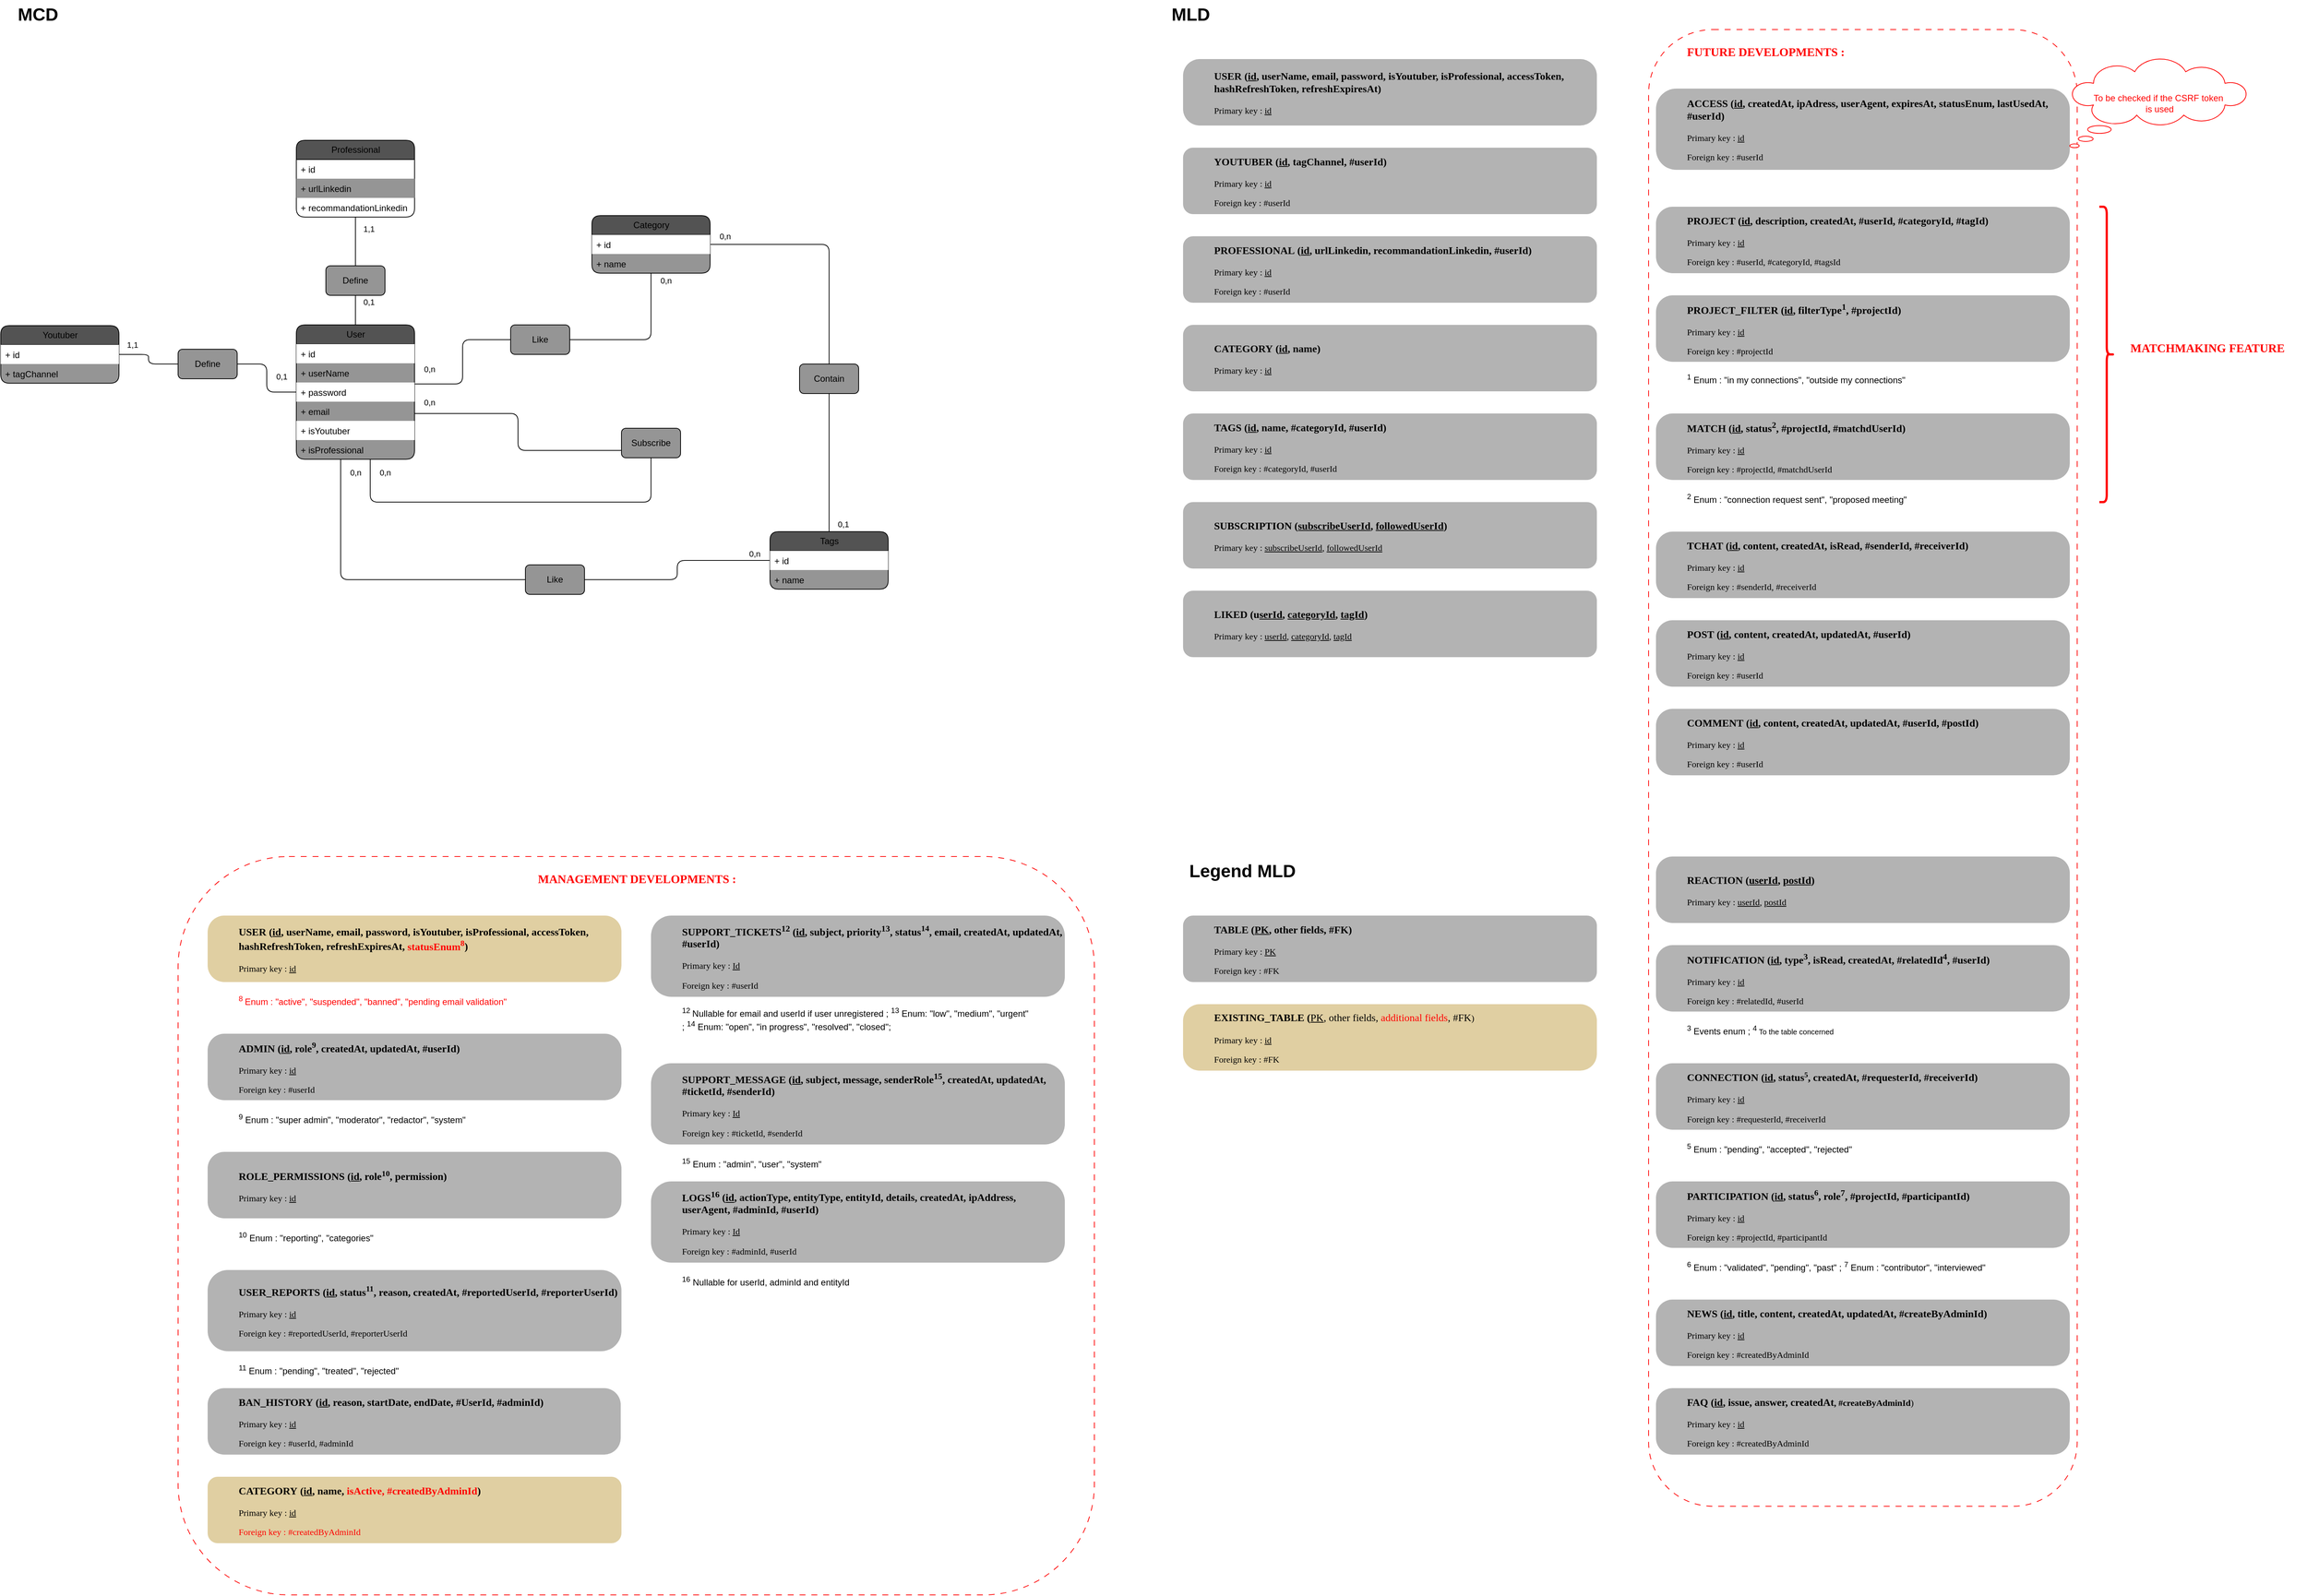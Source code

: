 <mxfile version="26.0.11">
  <diagram name="Page-1" id="kbPdjWkIte7VOqI4fmI9">
    <mxGraphModel dx="2049" dy="1131" grid="1" gridSize="10" guides="1" tooltips="1" connect="1" arrows="1" fold="1" page="1" pageScale="1" pageWidth="1654" pageHeight="1169" math="0" shadow="0">
      <root>
        <mxCell id="0" />
        <mxCell id="1" parent="0" />
        <mxCell id="E3WwiNB33DCXUEcqO3If-22" value="" style="rounded=1;whiteSpace=wrap;html=1;fillColor=none;dashed=1;dashPattern=8 8;strokeColor=light-dark(#FF0000,#FF0000);fontColor=light-dark(#FF0000,#FF0000);" parent="1" vertex="1">
          <mxGeometry x="360" y="1200" width="1240" height="1000" as="geometry" />
        </mxCell>
        <mxCell id="28MRgLjDr1vpFrhW2gKt-58" value="" style="edgeStyle=orthogonalEdgeStyle;rounded=1;orthogonalLoop=1;jettySize=auto;html=1;flowAnimation=0;endArrow=none;endFill=0;fontColor=light-dark(#000000,#000000);" parent="1" source="28MRgLjDr1vpFrhW2gKt-130" target="28MRgLjDr1vpFrhW2gKt-53" edge="1">
          <mxGeometry relative="1" as="geometry" />
        </mxCell>
        <mxCell id="28MRgLjDr1vpFrhW2gKt-48" value="Professional" style="swimlane;fontStyle=0;childLayout=stackLayout;horizontal=1;startSize=26;fillColor=light-dark(#535353,#535353);horizontalStack=0;resizeParent=1;resizeParentMax=0;resizeLast=0;collapsible=1;marginBottom=0;html=1;rounded=1;swimlaneFillColor=light-dark(#FFFFFF,#FFFFFF);fontColor=light-dark(#000000,#000000);fillStyle=auto;" parent="1" vertex="1">
          <mxGeometry x="520" y="230" width="160" height="104" as="geometry">
            <mxRectangle x="360" y="280" width="120" height="30" as="alternateBounds" />
          </mxGeometry>
        </mxCell>
        <mxCell id="28MRgLjDr1vpFrhW2gKt-49" value="+ id" style="text;strokeColor=none;fillColor=none;align=left;verticalAlign=top;spacingLeft=4;spacingRight=4;overflow=hidden;rotatable=0;points=[[0,0.5],[1,0.5]];portConstraint=eastwest;whiteSpace=wrap;html=1;glass=0;shadow=0;fontColor=light-dark(#000000,#000000);" parent="28MRgLjDr1vpFrhW2gKt-48" vertex="1">
          <mxGeometry y="26" width="160" height="26" as="geometry" />
        </mxCell>
        <mxCell id="28MRgLjDr1vpFrhW2gKt-51" value="+ urlLinkedin" style="text;strokeColor=none;fillColor=light-dark(#959595,#959595);align=left;verticalAlign=top;spacingLeft=4;spacingRight=4;overflow=hidden;rotatable=0;points=[[0,0.5],[1,0.5]];portConstraint=eastwest;whiteSpace=wrap;html=1;fontColor=light-dark(#000000,#000000);" parent="28MRgLjDr1vpFrhW2gKt-48" vertex="1">
          <mxGeometry y="52" width="160" height="26" as="geometry" />
        </mxCell>
        <mxCell id="28MRgLjDr1vpFrhW2gKt-52" value="+ recommandationLinkedin" style="text;strokeColor=none;fillColor=none;align=left;verticalAlign=top;spacingLeft=4;spacingRight=4;overflow=hidden;rotatable=0;points=[[0,0.5],[1,0.5]];portConstraint=eastwest;whiteSpace=wrap;html=1;fontColor=light-dark(#000000,#000000);" parent="28MRgLjDr1vpFrhW2gKt-48" vertex="1">
          <mxGeometry y="78" width="160" height="26" as="geometry" />
        </mxCell>
        <mxCell id="28MRgLjDr1vpFrhW2gKt-69" value="" style="rounded=1;orthogonalLoop=1;jettySize=auto;html=1;endArrow=none;endFill=0;edgeStyle=orthogonalEdgeStyle;fontColor=light-dark(#000000,#000000);" parent="1" source="28MRgLjDr1vpFrhW2gKt-133" target="28MRgLjDr1vpFrhW2gKt-62" edge="1">
          <mxGeometry relative="1" as="geometry" />
        </mxCell>
        <mxCell id="28MRgLjDr1vpFrhW2gKt-71" value="1,1" style="edgeLabel;html=1;align=center;verticalAlign=middle;resizable=0;points=[];labelBackgroundColor=none;fontColor=light-dark(#000000,#000000);" parent="28MRgLjDr1vpFrhW2gKt-69" vertex="1" connectable="0">
          <mxGeometry x="0.81" y="1" relative="1" as="geometry">
            <mxPoint x="9" y="-14" as="offset" />
          </mxGeometry>
        </mxCell>
        <mxCell id="28MRgLjDr1vpFrhW2gKt-111" value="" style="edgeStyle=orthogonalEdgeStyle;rounded=1;orthogonalLoop=1;jettySize=auto;html=1;strokeColor=default;endArrow=none;endFill=0;fontColor=light-dark(#000000,#000000);" parent="1" edge="1">
          <mxGeometry relative="1" as="geometry">
            <mxPoint x="680" y="600" as="sourcePoint" />
            <mxPoint x="960" y="650" as="targetPoint" />
            <Array as="points">
              <mxPoint x="820" y="600" />
              <mxPoint x="820" y="650" />
            </Array>
          </mxGeometry>
        </mxCell>
        <object label="User" placeholders="1" id="28MRgLjDr1vpFrhW2gKt-53">
          <mxCell style="swimlane;fontStyle=0;childLayout=stackLayout;horizontal=1;startSize=26;fillColor=light-dark(#535353,#535353);horizontalStack=0;resizeParent=1;resizeParentMax=0;resizeLast=0;collapsible=1;marginBottom=0;html=1;rounded=1;swimlaneFillColor=light-dark(#959595,#959595);fontColor=light-dark(#000000,#000000);" parent="1" vertex="1">
            <mxGeometry x="520" y="480" width="160" height="182" as="geometry">
              <mxRectangle x="360" y="280" width="120" height="30" as="alternateBounds" />
            </mxGeometry>
          </mxCell>
        </object>
        <mxCell id="28MRgLjDr1vpFrhW2gKt-54" value="+ id" style="text;strokeColor=none;fillColor=light-dark(#FFFFFF,#FFFFFF);align=left;verticalAlign=top;spacingLeft=4;spacingRight=4;overflow=hidden;rotatable=0;points=[[0,0.5],[1,0.5]];portConstraint=eastwest;whiteSpace=wrap;html=1;glass=0;shadow=0;fontColor=light-dark(#000000,#000000);" parent="28MRgLjDr1vpFrhW2gKt-53" vertex="1">
          <mxGeometry y="26" width="160" height="26" as="geometry" />
        </mxCell>
        <mxCell id="28MRgLjDr1vpFrhW2gKt-55" value="+ userName" style="text;strokeColor=none;fillColor=none;align=left;verticalAlign=top;spacingLeft=4;spacingRight=4;overflow=hidden;rotatable=0;points=[[0,0.5],[1,0.5]];portConstraint=eastwest;whiteSpace=wrap;html=1;fontColor=light-dark(#000000,#000000);" parent="28MRgLjDr1vpFrhW2gKt-53" vertex="1">
          <mxGeometry y="52" width="160" height="26" as="geometry" />
        </mxCell>
        <mxCell id="28MRgLjDr1vpFrhW2gKt-56" value="+ password" style="text;strokeColor=none;fillColor=light-dark(#FFFFFF,#FFFFFF);align=left;verticalAlign=top;spacingLeft=4;spacingRight=4;overflow=hidden;rotatable=0;points=[[0,0.5],[1,0.5]];portConstraint=eastwest;whiteSpace=wrap;html=1;fontColor=light-dark(#000000,#000000);" parent="28MRgLjDr1vpFrhW2gKt-53" vertex="1">
          <mxGeometry y="78" width="160" height="26" as="geometry" />
        </mxCell>
        <mxCell id="28MRgLjDr1vpFrhW2gKt-57" value="+ email" style="text;strokeColor=none;fillColor=none;align=left;verticalAlign=top;spacingLeft=4;spacingRight=4;overflow=hidden;rotatable=0;points=[[0,0.5],[1,0.5]];portConstraint=eastwest;whiteSpace=wrap;html=1;fontColor=light-dark(#000000,#000000);" parent="28MRgLjDr1vpFrhW2gKt-53" vertex="1">
          <mxGeometry y="104" width="160" height="26" as="geometry" />
        </mxCell>
        <mxCell id="28MRgLjDr1vpFrhW2gKt-60" value="+ isYoutuber" style="text;strokeColor=none;fillColor=light-dark(#FFFFFF,#FFFFFF);align=left;verticalAlign=top;spacingLeft=4;spacingRight=4;overflow=hidden;rotatable=0;points=[[0,0.5],[1,0.5]];portConstraint=eastwest;whiteSpace=wrap;html=1;fontColor=light-dark(#000000,#000000);gradientColor=none;" parent="28MRgLjDr1vpFrhW2gKt-53" vertex="1">
          <mxGeometry y="130" width="160" height="26" as="geometry" />
        </mxCell>
        <mxCell id="28MRgLjDr1vpFrhW2gKt-61" value="+ isProfessional" style="text;strokeColor=none;fillColor=none;align=left;verticalAlign=top;spacingLeft=4;spacingRight=4;overflow=hidden;rotatable=0;points=[[0,0.5],[1,0.5]];portConstraint=eastwest;whiteSpace=wrap;html=1;fontColor=light-dark(#000000,#000000);" parent="28MRgLjDr1vpFrhW2gKt-53" vertex="1">
          <mxGeometry y="156" width="160" height="26" as="geometry" />
        </mxCell>
        <object label="Youtuber" placeholders="1" id="28MRgLjDr1vpFrhW2gKt-62">
          <mxCell style="swimlane;fontStyle=0;childLayout=stackLayout;horizontal=1;startSize=26;fillColor=light-dark(#535353,#535353);horizontalStack=0;resizeParent=1;resizeParentMax=0;resizeLast=0;collapsible=1;marginBottom=0;html=1;rounded=1;swimlaneFillColor=light-dark(#959595,#959595);fontColor=light-dark(#000000,#000000);" parent="1" vertex="1">
            <mxGeometry x="120" y="481" width="160" height="78" as="geometry">
              <mxRectangle x="360" y="280" width="120" height="30" as="alternateBounds" />
            </mxGeometry>
          </mxCell>
        </object>
        <mxCell id="28MRgLjDr1vpFrhW2gKt-63" value="+ id" style="text;strokeColor=none;fillColor=light-dark(#FFFFFF,#FFFFFF);align=left;verticalAlign=top;spacingLeft=4;spacingRight=4;overflow=hidden;rotatable=0;points=[[0,0.5],[1,0.5]];portConstraint=eastwest;whiteSpace=wrap;html=1;glass=0;shadow=0;fontColor=light-dark(#000000,#000000);" parent="28MRgLjDr1vpFrhW2gKt-62" vertex="1">
          <mxGeometry y="26" width="160" height="26" as="geometry" />
        </mxCell>
        <mxCell id="28MRgLjDr1vpFrhW2gKt-65" value="+ tagChannel" style="text;strokeColor=none;fillColor=none;align=left;verticalAlign=top;spacingLeft=4;spacingRight=4;overflow=hidden;rotatable=0;points=[[0,0.5],[1,0.5]];portConstraint=eastwest;whiteSpace=wrap;html=1;fontColor=light-dark(#000000,#000000);" parent="28MRgLjDr1vpFrhW2gKt-62" vertex="1">
          <mxGeometry y="52" width="160" height="26" as="geometry" />
        </mxCell>
        <mxCell id="28MRgLjDr1vpFrhW2gKt-83" value="" style="rounded=1;orthogonalLoop=1;jettySize=auto;html=1;endArrow=none;endFill=0;edgeStyle=orthogonalEdgeStyle;fontColor=light-dark(#000000,#000000);" parent="1" source="28MRgLjDr1vpFrhW2gKt-128" target="28MRgLjDr1vpFrhW2gKt-80" edge="1">
          <mxGeometry relative="1" as="geometry" />
        </mxCell>
        <object label="Category" placeholders="1" id="28MRgLjDr1vpFrhW2gKt-72">
          <mxCell style="swimlane;fontStyle=0;childLayout=stackLayout;horizontal=1;startSize=26;fillColor=light-dark(#535353,#535353);horizontalStack=0;resizeParent=1;resizeParentMax=0;resizeLast=0;collapsible=1;marginBottom=0;html=1;rounded=1;swimlaneFillColor=light-dark(#959595,#959595);fontColor=light-dark(#000000,#000000);" parent="1" vertex="1">
            <mxGeometry x="920" y="332" width="160" height="78" as="geometry">
              <mxRectangle x="360" y="280" width="120" height="30" as="alternateBounds" />
            </mxGeometry>
          </mxCell>
        </object>
        <mxCell id="28MRgLjDr1vpFrhW2gKt-73" value="+ id" style="text;strokeColor=none;fillColor=light-dark(#FFFFFF,#FFFFFF);align=left;verticalAlign=top;spacingLeft=4;spacingRight=4;overflow=hidden;rotatable=0;points=[[0,0.5],[1,0.5]];portConstraint=eastwest;whiteSpace=wrap;html=1;glass=0;shadow=0;fontColor=light-dark(#000000,#000000);" parent="28MRgLjDr1vpFrhW2gKt-72" vertex="1">
          <mxGeometry y="26" width="160" height="26" as="geometry" />
        </mxCell>
        <mxCell id="28MRgLjDr1vpFrhW2gKt-74" value="+ name" style="text;strokeColor=none;fillColor=none;align=left;verticalAlign=top;spacingLeft=4;spacingRight=4;overflow=hidden;rotatable=0;points=[[0,0.5],[1,0.5]];portConstraint=eastwest;whiteSpace=wrap;html=1;fontColor=light-dark(#000000,#000000);" parent="28MRgLjDr1vpFrhW2gKt-72" vertex="1">
          <mxGeometry y="52" width="160" height="26" as="geometry" />
        </mxCell>
        <object label="Tags" placeholders="1" id="28MRgLjDr1vpFrhW2gKt-80">
          <mxCell style="swimlane;fontStyle=0;childLayout=stackLayout;horizontal=1;startSize=26;fillColor=light-dark(#535353,#535353);horizontalStack=0;resizeParent=1;resizeParentMax=0;resizeLast=0;collapsible=1;marginBottom=0;html=1;rounded=1;swimlaneFillColor=light-dark(#959595,#959595);fontColor=light-dark(#000000,#000000);" parent="1" vertex="1">
            <mxGeometry x="1161" y="760" width="160" height="78" as="geometry">
              <mxRectangle x="1161" y="760" width="120" height="30" as="alternateBounds" />
            </mxGeometry>
          </mxCell>
        </object>
        <mxCell id="28MRgLjDr1vpFrhW2gKt-81" value="+ id" style="text;strokeColor=none;fillColor=light-dark(#FFFFFF,#FFFFFF);align=left;verticalAlign=top;spacingLeft=4;spacingRight=4;overflow=hidden;rotatable=0;points=[[0,0.5],[1,0.5]];portConstraint=eastwest;whiteSpace=wrap;html=1;glass=0;shadow=0;fontColor=light-dark(#000000,#000000);" parent="28MRgLjDr1vpFrhW2gKt-80" vertex="1">
          <mxGeometry y="26" width="160" height="26" as="geometry" />
        </mxCell>
        <mxCell id="28MRgLjDr1vpFrhW2gKt-82" value="+ name" style="text;strokeColor=none;fillColor=none;align=left;verticalAlign=top;spacingLeft=4;spacingRight=4;overflow=hidden;rotatable=0;points=[[0,0.5],[1,0.5]];portConstraint=eastwest;whiteSpace=wrap;html=1;fontColor=light-dark(#000000,#000000);" parent="28MRgLjDr1vpFrhW2gKt-80" vertex="1">
          <mxGeometry y="52" width="160" height="26" as="geometry" />
        </mxCell>
        <mxCell id="28MRgLjDr1vpFrhW2gKt-104" style="edgeStyle=orthogonalEdgeStyle;rounded=1;orthogonalLoop=1;jettySize=auto;html=1;endArrow=none;endFill=0;fontColor=light-dark(#000000,#000000);" parent="1" source="28MRgLjDr1vpFrhW2gKt-126" target="28MRgLjDr1vpFrhW2gKt-53" edge="1">
          <mxGeometry relative="1" as="geometry">
            <mxPoint x="1001" y="799.034" as="sourcePoint" />
            <Array as="points">
              <mxPoint x="580" y="825" />
            </Array>
          </mxGeometry>
        </mxCell>
        <mxCell id="28MRgLjDr1vpFrhW2gKt-113" style="edgeStyle=orthogonalEdgeStyle;rounded=1;orthogonalLoop=1;jettySize=auto;html=1;endArrow=none;endFill=0;fontColor=light-dark(#000000,#000000);" parent="1" source="28MRgLjDr1vpFrhW2gKt-110" target="28MRgLjDr1vpFrhW2gKt-53" edge="1">
          <mxGeometry relative="1" as="geometry">
            <Array as="points">
              <mxPoint x="1000" y="720" />
              <mxPoint x="620" y="720" />
            </Array>
          </mxGeometry>
        </mxCell>
        <mxCell id="28MRgLjDr1vpFrhW2gKt-110" value="Subscribe" style="whiteSpace=wrap;html=1;fillColor=light-dark(#959595,#959595);fontColor=light-dark(#000000,#000000);fontStyle=0;startSize=26;rounded=1;swimlaneFillColor=#666666;" parent="1" vertex="1">
          <mxGeometry x="960" y="620" width="80" height="40" as="geometry" />
        </mxCell>
        <mxCell id="28MRgLjDr1vpFrhW2gKt-120" value="" style="edgeStyle=orthogonalEdgeStyle;rounded=1;orthogonalLoop=1;jettySize=auto;html=1;jumpStyle=none;strokeColor=default;endArrow=none;endFill=0;fontColor=light-dark(#000000,#000000);" parent="1" source="28MRgLjDr1vpFrhW2gKt-53" target="28MRgLjDr1vpFrhW2gKt-119" edge="1">
          <mxGeometry relative="1" as="geometry">
            <mxPoint x="680" y="570" as="sourcePoint" />
            <mxPoint x="920" y="359" as="targetPoint" />
            <Array as="points">
              <mxPoint x="745" y="560" />
              <mxPoint x="745" y="500" />
            </Array>
          </mxGeometry>
        </mxCell>
        <mxCell id="28MRgLjDr1vpFrhW2gKt-125" style="edgeStyle=orthogonalEdgeStyle;rounded=1;orthogonalLoop=1;jettySize=auto;html=1;endArrow=none;endFill=0;fontColor=light-dark(#000000,#000000);" parent="1" source="28MRgLjDr1vpFrhW2gKt-119" target="28MRgLjDr1vpFrhW2gKt-72" edge="1">
          <mxGeometry relative="1" as="geometry" />
        </mxCell>
        <mxCell id="28MRgLjDr1vpFrhW2gKt-119" value="Like" style="whiteSpace=wrap;html=1;fillColor=light-dark(#959595,#959595);fontColor=light-dark(#000000,#000000);fontStyle=0;startSize=26;rounded=1;swimlaneFillColor=#666666;" parent="1" vertex="1">
          <mxGeometry x="810" y="480" width="80" height="40" as="geometry" />
        </mxCell>
        <mxCell id="28MRgLjDr1vpFrhW2gKt-127" value="" style="rounded=1;orthogonalLoop=1;jettySize=auto;html=1;endArrow=none;endFill=0;edgeStyle=orthogonalEdgeStyle;fontColor=light-dark(#000000,#000000);" parent="1" source="28MRgLjDr1vpFrhW2gKt-80" target="28MRgLjDr1vpFrhW2gKt-126" edge="1">
          <mxGeometry relative="1" as="geometry">
            <mxPoint x="1161" y="825" as="sourcePoint" />
            <mxPoint x="580" y="662" as="targetPoint" />
          </mxGeometry>
        </mxCell>
        <mxCell id="28MRgLjDr1vpFrhW2gKt-126" value="Like" style="whiteSpace=wrap;html=1;fillColor=light-dark(#959595,#959595);fontColor=light-dark(#000000,#000000);fontStyle=0;startSize=26;rounded=1;swimlaneFillColor=#666666;" parent="1" vertex="1">
          <mxGeometry x="830" y="805" width="80" height="40" as="geometry" />
        </mxCell>
        <mxCell id="28MRgLjDr1vpFrhW2gKt-129" value="" style="edgeStyle=orthogonalEdgeStyle;rounded=1;orthogonalLoop=1;jettySize=auto;html=1;endArrow=none;endFill=0;fontColor=light-dark(#000000,#000000);" parent="1" source="28MRgLjDr1vpFrhW2gKt-72" target="28MRgLjDr1vpFrhW2gKt-128" edge="1">
          <mxGeometry relative="1" as="geometry">
            <mxPoint x="1080" y="371" as="sourcePoint" />
            <mxPoint x="1241" y="760" as="targetPoint" />
          </mxGeometry>
        </mxCell>
        <mxCell id="28MRgLjDr1vpFrhW2gKt-128" value="Contain" style="whiteSpace=wrap;html=1;fillColor=light-dark(#959595,#959595);fontColor=light-dark(#000000,#000000);fontStyle=0;startSize=26;rounded=1;swimlaneFillColor=#666666;" parent="1" vertex="1">
          <mxGeometry x="1201" y="533" width="80" height="40" as="geometry" />
        </mxCell>
        <mxCell id="28MRgLjDr1vpFrhW2gKt-131" value="" style="edgeStyle=orthogonalEdgeStyle;rounded=1;orthogonalLoop=1;jettySize=auto;html=1;flowAnimation=0;endArrow=none;endFill=0;fontColor=light-dark(#000000,#000000);" parent="1" source="28MRgLjDr1vpFrhW2gKt-48" target="28MRgLjDr1vpFrhW2gKt-130" edge="1">
          <mxGeometry relative="1" as="geometry">
            <mxPoint x="600" y="410" as="sourcePoint" />
            <mxPoint x="600" y="480" as="targetPoint" />
          </mxGeometry>
        </mxCell>
        <mxCell id="28MRgLjDr1vpFrhW2gKt-132" value="1,1" style="edgeLabel;html=1;align=center;verticalAlign=middle;resizable=0;points=[];labelBackgroundColor=none;fontColor=light-dark(#000000,#000000);" parent="28MRgLjDr1vpFrhW2gKt-131" vertex="1" connectable="0">
          <mxGeometry x="-0.223" y="-1" relative="1" as="geometry">
            <mxPoint x="19" y="-10" as="offset" />
          </mxGeometry>
        </mxCell>
        <mxCell id="28MRgLjDr1vpFrhW2gKt-136" value="0,1" style="edgeLabel;html=1;align=center;verticalAlign=middle;resizable=0;points=[];labelBackgroundColor=none;fontColor=light-dark(#000000,#000000);" parent="28MRgLjDr1vpFrhW2gKt-131" vertex="1" connectable="0">
          <mxGeometry x="-0.223" y="-1" relative="1" as="geometry">
            <mxPoint x="19" y="89" as="offset" />
          </mxGeometry>
        </mxCell>
        <mxCell id="28MRgLjDr1vpFrhW2gKt-137" value="0,1" style="edgeLabel;html=1;align=center;verticalAlign=middle;resizable=0;points=[];labelBackgroundColor=none;fontColor=light-dark(#000000,#000000);" parent="28MRgLjDr1vpFrhW2gKt-131" vertex="1" connectable="0">
          <mxGeometry x="-0.223" y="-1" relative="1" as="geometry">
            <mxPoint x="-99" y="190" as="offset" />
          </mxGeometry>
        </mxCell>
        <mxCell id="28MRgLjDr1vpFrhW2gKt-138" value="0,n" style="edgeLabel;html=1;align=center;verticalAlign=middle;resizable=0;points=[];labelBackgroundColor=none;fontColor=light-dark(#000000,#000000);" parent="28MRgLjDr1vpFrhW2gKt-131" vertex="1" connectable="0">
          <mxGeometry x="-0.223" y="-1" relative="1" as="geometry">
            <mxPoint x="101" y="180" as="offset" />
          </mxGeometry>
        </mxCell>
        <mxCell id="28MRgLjDr1vpFrhW2gKt-139" value="0,n" style="edgeLabel;html=1;align=center;verticalAlign=middle;resizable=0;points=[];labelBackgroundColor=none;fontColor=light-dark(#000000,#000000);" parent="28MRgLjDr1vpFrhW2gKt-131" vertex="1" connectable="0">
          <mxGeometry x="-0.223" y="-1" relative="1" as="geometry">
            <mxPoint x="101" y="225" as="offset" />
          </mxGeometry>
        </mxCell>
        <mxCell id="28MRgLjDr1vpFrhW2gKt-140" value="0,n" style="edgeLabel;html=1;align=center;verticalAlign=middle;resizable=0;points=[];labelBackgroundColor=none;fontColor=light-dark(#000000,#000000);" parent="28MRgLjDr1vpFrhW2gKt-131" vertex="1" connectable="0">
          <mxGeometry x="-0.223" y="-1" relative="1" as="geometry">
            <mxPoint x="421" y="60" as="offset" />
          </mxGeometry>
        </mxCell>
        <mxCell id="28MRgLjDr1vpFrhW2gKt-141" value="0,n" style="edgeLabel;html=1;align=center;verticalAlign=middle;resizable=0;points=[];labelBackgroundColor=none;fontColor=light-dark(#000000,#000000);" parent="28MRgLjDr1vpFrhW2gKt-131" vertex="1" connectable="0">
          <mxGeometry x="-0.223" y="-1" relative="1" as="geometry">
            <mxPoint x="501" as="offset" />
          </mxGeometry>
        </mxCell>
        <mxCell id="28MRgLjDr1vpFrhW2gKt-142" value="0,1" style="edgeLabel;html=1;align=center;verticalAlign=middle;resizable=0;points=[];labelBackgroundColor=none;fontColor=light-dark(#000000,#000000);" parent="28MRgLjDr1vpFrhW2gKt-131" vertex="1" connectable="0">
          <mxGeometry x="-0.223" y="-1" relative="1" as="geometry">
            <mxPoint x="661" y="390" as="offset" />
          </mxGeometry>
        </mxCell>
        <mxCell id="28MRgLjDr1vpFrhW2gKt-143" value="0,n" style="edgeLabel;html=1;align=center;verticalAlign=middle;resizable=0;points=[];labelBackgroundColor=none;fontColor=light-dark(#000000,#000000);" parent="28MRgLjDr1vpFrhW2gKt-131" vertex="1" connectable="0">
          <mxGeometry x="-0.223" y="-1" relative="1" as="geometry">
            <mxPoint x="541" y="430" as="offset" />
          </mxGeometry>
        </mxCell>
        <mxCell id="28MRgLjDr1vpFrhW2gKt-144" value="0,n" style="edgeLabel;html=1;align=center;verticalAlign=middle;resizable=0;points=[];labelBackgroundColor=none;fontColor=light-dark(#000000,#000000);" parent="28MRgLjDr1vpFrhW2gKt-131" vertex="1" connectable="0">
          <mxGeometry x="-0.223" y="-1" relative="1" as="geometry">
            <mxPoint x="41" y="320" as="offset" />
          </mxGeometry>
        </mxCell>
        <mxCell id="28MRgLjDr1vpFrhW2gKt-145" value="0,n" style="edgeLabel;html=1;align=center;verticalAlign=middle;resizable=0;points=[];labelBackgroundColor=none;fontColor=light-dark(#000000,#000000);" parent="28MRgLjDr1vpFrhW2gKt-131" vertex="1" connectable="0">
          <mxGeometry x="-0.223" y="-1" relative="1" as="geometry">
            <mxPoint x="1" y="320" as="offset" />
          </mxGeometry>
        </mxCell>
        <mxCell id="28MRgLjDr1vpFrhW2gKt-130" value="Define" style="whiteSpace=wrap;html=1;fillColor=light-dark(#959595,#959595);fontColor=light-dark(#000000,#000000);fontStyle=0;startSize=26;rounded=1;swimlaneFillColor=#666666;" parent="1" vertex="1">
          <mxGeometry x="560" y="400" width="80" height="40" as="geometry" />
        </mxCell>
        <mxCell id="28MRgLjDr1vpFrhW2gKt-134" value="" style="edgeStyle=orthogonalEdgeStyle;rounded=1;orthogonalLoop=1;jettySize=auto;html=1;endArrow=none;endFill=0;fontColor=light-dark(#000000,#000000);" parent="1" source="28MRgLjDr1vpFrhW2gKt-53" target="28MRgLjDr1vpFrhW2gKt-133" edge="1">
          <mxGeometry relative="1" as="geometry">
            <mxPoint x="520" y="571" as="sourcePoint" />
            <mxPoint x="360" y="533" as="targetPoint" />
          </mxGeometry>
        </mxCell>
        <mxCell id="28MRgLjDr1vpFrhW2gKt-133" value="Define" style="whiteSpace=wrap;html=1;fillColor=light-dark(#959595,#959595);fontColor=light-dark(#000000,#000000);fontStyle=0;startSize=26;rounded=1;swimlaneFillColor=#666666;" parent="1" vertex="1">
          <mxGeometry x="360" y="513" width="80" height="40" as="geometry" />
        </mxCell>
        <mxCell id="temJHS14F2omv68zXtzl-1" value="MLD" style="text;strokeColor=none;fillColor=none;html=1;fontSize=24;fontStyle=1;verticalAlign=middle;align=center;fontColor=light-dark(#000000,#FFFFFF);" parent="1" vertex="1">
          <mxGeometry x="1680" y="40" width="100" height="40" as="geometry" />
        </mxCell>
        <mxCell id="temJHS14F2omv68zXtzl-17" value="&lt;blockquote style=&quot;margin: 0 0 0 40px; border: none; padding: 0px;&quot;&gt;&lt;h3 style=&quot;&quot;&gt;&lt;font style=&quot;&quot; face=&quot;Comic Sans MS&quot;&gt;&lt;b style=&quot;line-height: 100%;&quot;&gt;USER &lt;/b&gt;(&lt;u&gt;id&lt;/u&gt;, userName, email, password, isYoutuber, isProfessional, accessToken, hashRefreshToken, refreshExpiresAt)&lt;/font&gt;&lt;/h3&gt;&lt;p style=&quot;&quot;&gt;&lt;font style=&quot;&quot; face=&quot;Comic Sans MS&quot;&gt;Primary key : &lt;u&gt;id&lt;/u&gt;&lt;/font&gt;&lt;/p&gt;&lt;/blockquote&gt;" style="rounded=1;whiteSpace=wrap;html=1;strokeColor=none;arcSize=25;fillColor=light-dark(#B3B3B3,#B3B3B3);align=left;fontColor=light-dark(#000000,#000000);" parent="1" vertex="1">
          <mxGeometry x="1720" y="120" width="560" height="90" as="geometry" />
        </mxCell>
        <mxCell id="temJHS14F2omv68zXtzl-18" value="&lt;blockquote style=&quot;margin: 0 0 0 40px; border: none; padding: 0px;&quot;&gt;&lt;h3 style=&quot;&quot;&gt;&lt;font style=&quot;&quot; face=&quot;Comic Sans MS&quot;&gt;&lt;b style=&quot;line-height: 100%;&quot;&gt;YOUTUBER&amp;nbsp;&lt;/b&gt;(&lt;u&gt;id&lt;/u&gt;, tagChannel, #userId)&lt;/font&gt;&lt;/h3&gt;&lt;p style=&quot;&quot;&gt;&lt;font style=&quot;&quot; face=&quot;Comic Sans MS&quot;&gt;Primary key : &lt;u&gt;id&lt;/u&gt;&lt;/font&gt;&lt;/p&gt;&lt;p style=&quot;&quot;&gt;&lt;font style=&quot;&quot; face=&quot;Comic Sans MS&quot;&gt;Foreign key : #userId&lt;/font&gt;&lt;/p&gt;&lt;/blockquote&gt;" style="rounded=1;whiteSpace=wrap;html=1;strokeColor=none;align=left;fillColor=light-dark(#B3B3B3,#B3B3B3);fontColor=light-dark(#000000,#000000);" parent="1" vertex="1">
          <mxGeometry x="1720" y="240" width="560" height="90" as="geometry" />
        </mxCell>
        <mxCell id="i6DJvglwpFI4KG_XhVRq-2" value="&lt;blockquote style=&quot;margin: 0 0 0 40px; border: none; padding: 0px;&quot;&gt;&lt;h3 style=&quot;&quot;&gt;&lt;font style=&quot;&quot; face=&quot;Comic Sans MS&quot;&gt;&lt;b style=&quot;line-height: 100%;&quot;&gt;PROFESSIONAL&amp;nbsp;&lt;/b&gt;(&lt;u&gt;id&lt;/u&gt;, urlLinkedin, recommandationLinkedin, #userId)&lt;/font&gt;&lt;/h3&gt;&lt;p style=&quot;&quot;&gt;&lt;font style=&quot;&quot; face=&quot;Comic Sans MS&quot;&gt;Primary key : &lt;u&gt;id&lt;/u&gt;&lt;/font&gt;&lt;/p&gt;&lt;p style=&quot;&quot;&gt;&lt;font style=&quot;&quot; face=&quot;Comic Sans MS&quot;&gt;Foreign key : #userId&lt;/font&gt;&lt;/p&gt;&lt;/blockquote&gt;" style="rounded=1;whiteSpace=wrap;html=1;strokeColor=none;align=left;fillColor=light-dark(#B3B3B3,#B3B3B3);fontColor=light-dark(#000000,#000000);" parent="1" vertex="1">
          <mxGeometry x="1720" y="360" width="560" height="90" as="geometry" />
        </mxCell>
        <mxCell id="i6DJvglwpFI4KG_XhVRq-3" value="&lt;blockquote style=&quot;margin: 0 0 0 40px; border: none; padding: 0px;&quot;&gt;&lt;h3 style=&quot;&quot;&gt;&lt;font style=&quot;&quot; face=&quot;Comic Sans MS&quot;&gt;&lt;b style=&quot;line-height: 100%;&quot;&gt;CATEGORY&amp;nbsp;&lt;/b&gt;(&lt;u&gt;id&lt;/u&gt;, name)&lt;/font&gt;&lt;/h3&gt;&lt;p style=&quot;&quot;&gt;&lt;font style=&quot;&quot; face=&quot;Comic Sans MS&quot;&gt;Primary key : &lt;u&gt;id&lt;/u&gt;&lt;/font&gt;&lt;/p&gt;&lt;/blockquote&gt;" style="rounded=1;whiteSpace=wrap;html=1;strokeColor=none;align=left;fillColor=light-dark(#B3B3B3,#B3B3B3);fontColor=light-dark(#000000,#000000);" parent="1" vertex="1">
          <mxGeometry x="1720" y="480" width="560" height="90" as="geometry" />
        </mxCell>
        <mxCell id="i6DJvglwpFI4KG_XhVRq-4" value="&lt;blockquote style=&quot;margin: 0 0 0 40px; border: none; padding: 0px;&quot;&gt;&lt;h3 style=&quot;&quot;&gt;&lt;font style=&quot;&quot; face=&quot;Comic Sans MS&quot;&gt;&lt;b style=&quot;line-height: 100%;&quot;&gt;TAGS&amp;nbsp;&lt;/b&gt;(&lt;u&gt;id&lt;/u&gt;, name, #categoryId, #userId)&lt;/font&gt;&lt;/h3&gt;&lt;p style=&quot;&quot;&gt;&lt;font style=&quot;&quot; face=&quot;Comic Sans MS&quot;&gt;Primary key : &lt;u&gt;id&lt;/u&gt;&lt;/font&gt;&lt;/p&gt;&lt;p style=&quot;&quot;&gt;&lt;font style=&quot;&quot; face=&quot;Comic Sans MS&quot;&gt;Foreign key : #categoryId, #userId&lt;/font&gt;&lt;/p&gt;&lt;/blockquote&gt;" style="rounded=1;whiteSpace=wrap;html=1;strokeColor=none;align=left;fillColor=light-dark(#B3B3B3,#B3B3B3);fontColor=light-dark(#000000,#000000);" parent="1" vertex="1">
          <mxGeometry x="1720" y="600" width="560" height="90" as="geometry" />
        </mxCell>
        <mxCell id="i6DJvglwpFI4KG_XhVRq-5" value="&lt;blockquote style=&quot;margin: 0 0 0 40px; border: none; padding: 0px;&quot;&gt;&lt;h3 style=&quot;&quot;&gt;&lt;font style=&quot;&quot; face=&quot;Comic Sans MS&quot;&gt;&lt;b style=&quot;line-height: 100%;&quot;&gt;SUBSCRIPTION&amp;nbsp;&lt;/b&gt;(&lt;u&gt;subscribeUserId&lt;/u&gt;, &lt;u&gt;followedUserId&lt;/u&gt;)&lt;/font&gt;&lt;/h3&gt;&lt;p style=&quot;&quot;&gt;&lt;font style=&quot;&quot; face=&quot;Comic Sans MS&quot;&gt;Primary key : &lt;u&gt;subscribeUserId&lt;/u&gt;, &lt;u&gt;followedUserId&lt;/u&gt;&lt;/font&gt;&lt;/p&gt;&lt;/blockquote&gt;" style="rounded=1;whiteSpace=wrap;html=1;strokeColor=none;align=left;fillColor=light-dark(#B3B3B3,#B3B3B3);fontColor=light-dark(#000000,#000000);" parent="1" vertex="1">
          <mxGeometry x="1720" y="720" width="560" height="90" as="geometry" />
        </mxCell>
        <mxCell id="i6DJvglwpFI4KG_XhVRq-6" value="&lt;blockquote style=&quot;margin: 0 0 0 40px; border: none; padding: 0px;&quot;&gt;&lt;h3 style=&quot;&quot;&gt;&lt;font style=&quot;&quot; face=&quot;Comic Sans MS&quot;&gt;&lt;b style=&quot;line-height: 100%;&quot;&gt;LIKED&amp;nbsp;&lt;/b&gt;(u&lt;u&gt;serId&lt;/u&gt;, &lt;u&gt;categoryId&lt;/u&gt;, &lt;u&gt;tagId&lt;/u&gt;)&lt;/font&gt;&lt;/h3&gt;&lt;p style=&quot;&quot;&gt;&lt;font style=&quot;&quot; face=&quot;Comic Sans MS&quot;&gt;Primary key : &lt;u&gt;userId&lt;/u&gt;, &lt;u&gt;categoryId&lt;/u&gt;, &lt;u&gt;tagId&lt;/u&gt;&lt;/font&gt;&lt;/p&gt;&lt;/blockquote&gt;" style="rounded=1;whiteSpace=wrap;html=1;strokeColor=none;align=left;fillColor=light-dark(#B3B3B3,#B3B3B3);fontColor=light-dark(#000000,#000000);" parent="1" vertex="1">
          <mxGeometry x="1720" y="840" width="560" height="90" as="geometry" />
        </mxCell>
        <mxCell id="i6DJvglwpFI4KG_XhVRq-7" value="" style="rounded=1;whiteSpace=wrap;html=1;fillColor=none;dashed=1;dashPattern=8 8;strokeColor=light-dark(#FF0000,#FF0000);fontColor=light-dark(#FF0000,#FF0000);" parent="1" vertex="1">
          <mxGeometry x="2350" y="80" width="580" height="2000" as="geometry" />
        </mxCell>
        <mxCell id="i6DJvglwpFI4KG_XhVRq-8" value="&lt;blockquote style=&quot;margin: 0 0 0 40px; border: none; padding: 0px;&quot;&gt;&lt;font style=&quot;&quot;&gt;FUTURE DEVELOPMENTS&amp;nbsp;:&amp;nbsp;&lt;/font&gt;&lt;/blockquote&gt;" style="text;strokeColor=none;fillColor=none;html=1;fontSize=16;fontStyle=1;verticalAlign=middle;align=left;fontFamily=Comic Sans MS;whiteSpace=wrap;fontColor=light-dark(#FF0000,#FF0000);" parent="1" vertex="1">
          <mxGeometry x="2360" y="80" width="560" height="60" as="geometry" />
        </mxCell>
        <mxCell id="i6DJvglwpFI4KG_XhVRq-10" value="&lt;blockquote style=&quot;margin: 0 0 0 40px; border: none; padding: 0px;&quot;&gt;&lt;h3 style=&quot;&quot;&gt;&lt;font style=&quot;&quot; face=&quot;Comic Sans MS&quot;&gt;&lt;b style=&quot;line-height: 100%;&quot;&gt;ACCESS&amp;nbsp;&lt;/b&gt;(&lt;u&gt;id&lt;/u&gt;, createdAt, ipAdress, userAgent, expiresAt, statusEnum, lastUsedAt, #userId)&lt;/font&gt;&lt;/h3&gt;&lt;p style=&quot;&quot;&gt;&lt;font style=&quot;&quot; face=&quot;Comic Sans MS&quot;&gt;Primary key : &lt;u&gt;id&lt;/u&gt;&lt;/font&gt;&lt;/p&gt;&lt;p style=&quot;&quot;&gt;&lt;span style=&quot;font-family: &amp;quot;Comic Sans MS&amp;quot;;&quot;&gt;&lt;font style=&quot;&quot;&gt;Foreign key : #userId&lt;/font&gt;&lt;/span&gt;&lt;font style=&quot;&quot; face=&quot;Comic Sans MS&quot;&gt;&lt;u&gt;&lt;/u&gt;&lt;/font&gt;&lt;/p&gt;&lt;/blockquote&gt;" style="rounded=1;whiteSpace=wrap;html=1;strokeColor=none;arcSize=25;fillColor=light-dark(#B3B3B3,#B3B3B3);align=left;fontColor=light-dark(#000000,#000000);" parent="1" vertex="1">
          <mxGeometry x="2360" y="160" width="560" height="110" as="geometry" />
        </mxCell>
        <mxCell id="i6DJvglwpFI4KG_XhVRq-11" value="To be checked if the CSRF token&lt;br&gt;&amp;nbsp;is used" style="whiteSpace=wrap;shape=mxgraph.basic.cloud_callout;html=1;verticalAlign=middle;fontColor=light-dark(#FF0000,#FF0000);strokeColor=light-dark(#FF0000,#FF0000);fillColor=light-dark(#FFFFFF,#000000);" parent="1" vertex="1">
          <mxGeometry x="2920" y="120" width="240" height="120" as="geometry" />
        </mxCell>
        <mxCell id="E3WwiNB33DCXUEcqO3If-1" value="&lt;blockquote style=&quot;margin: 0 0 0 40px; border: none; padding: 0px;&quot;&gt;&lt;h3 style=&quot;&quot;&gt;&lt;font style=&quot;&quot; face=&quot;Comic Sans MS&quot;&gt;&lt;b style=&quot;line-height: 100%;&quot;&gt;PROJECT&amp;nbsp;&lt;/b&gt;(&lt;u&gt;id&lt;/u&gt;, description, createdAt, #userId, #categoryId, #tagId)&lt;/font&gt;&lt;/h3&gt;&lt;p style=&quot;&quot;&gt;&lt;font style=&quot;&quot; face=&quot;Comic Sans MS&quot;&gt;Primary key : &lt;u&gt;id&lt;/u&gt;&lt;/font&gt;&lt;/p&gt;&lt;p style=&quot;&quot;&gt;&lt;span style=&quot;font-family: &amp;quot;Comic Sans MS&amp;quot;;&quot;&gt;&lt;font style=&quot;&quot;&gt;Foreign key : #userId, #categoryId, #tagsId&lt;/font&gt;&lt;/span&gt;&lt;font style=&quot;&quot; face=&quot;Comic Sans MS&quot;&gt;&lt;u&gt;&lt;/u&gt;&lt;/font&gt;&lt;/p&gt;&lt;/blockquote&gt;" style="rounded=1;whiteSpace=wrap;html=1;strokeColor=none;arcSize=25;fillColor=light-dark(#B3B3B3,#B3B3B3);align=left;fontColor=light-dark(#000000,#000000);" parent="1" vertex="1">
          <mxGeometry x="2360" y="320" width="560" height="90" as="geometry" />
        </mxCell>
        <mxCell id="E3WwiNB33DCXUEcqO3If-2" value="&lt;blockquote style=&quot;margin: 0 0 0 40px; border: none; padding: 0px;&quot;&gt;&lt;h3 style=&quot;&quot;&gt;&lt;font style=&quot;&quot; face=&quot;Comic Sans MS&quot;&gt;&lt;b style=&quot;line-height: 100%;&quot;&gt;PROJECT_FILTER&amp;nbsp;&lt;/b&gt;(&lt;u&gt;id&lt;/u&gt;, filterType&lt;sup&gt;1&lt;/sup&gt;, #projectId)&lt;/font&gt;&lt;/h3&gt;&lt;p style=&quot;&quot;&gt;&lt;font style=&quot;&quot; face=&quot;Comic Sans MS&quot;&gt;Primary key : &lt;u&gt;id&lt;/u&gt;&lt;/font&gt;&lt;/p&gt;&lt;p style=&quot;&quot;&gt;&lt;span style=&quot;font-family: &amp;quot;Comic Sans MS&amp;quot;;&quot;&gt;&lt;font style=&quot;&quot;&gt;Foreign key : #projectId&lt;/font&gt;&lt;/span&gt;&lt;/p&gt;&lt;/blockquote&gt;" style="rounded=1;whiteSpace=wrap;html=1;strokeColor=none;arcSize=25;fillColor=light-dark(#B3B3B3,#B3B3B3);align=left;fontColor=light-dark(#000000,#000000);" parent="1" vertex="1">
          <mxGeometry x="2360" y="440" width="560" height="90" as="geometry" />
        </mxCell>
        <mxCell id="E3WwiNB33DCXUEcqO3If-3" value="&lt;sup&gt;1&lt;/sup&gt; Enum : &quot;in my connections&quot;, &quot;outside my connections&quot;" style="text;html=1;align=left;verticalAlign=middle;whiteSpace=wrap;rounded=0;fontColor=light-dark(#000000,#FFFFFF);" parent="1" vertex="1">
          <mxGeometry x="2400" y="538" width="300" height="30" as="geometry" />
        </mxCell>
        <mxCell id="E3WwiNB33DCXUEcqO3If-4" value="&lt;blockquote style=&quot;margin: 0 0 0 40px; border: none; padding: 0px;&quot;&gt;&lt;h3 style=&quot;&quot;&gt;&lt;font style=&quot;&quot; face=&quot;Comic Sans MS&quot;&gt;&lt;b style=&quot;line-height: 100%;&quot;&gt;MATCH&amp;nbsp;&lt;/b&gt;(&lt;u&gt;id&lt;/u&gt;, status&lt;sup&gt;2&lt;/sup&gt;, #projectId, #matchdUserId)&lt;/font&gt;&lt;/h3&gt;&lt;p style=&quot;&quot;&gt;&lt;font style=&quot;&quot; face=&quot;Comic Sans MS&quot;&gt;Primary key : &lt;u&gt;id&lt;/u&gt;&lt;/font&gt;&lt;/p&gt;&lt;p style=&quot;&quot;&gt;&lt;span style=&quot;font-family: &amp;quot;Comic Sans MS&amp;quot;;&quot;&gt;&lt;font style=&quot;&quot;&gt;Foreign key : #projectId,&amp;nbsp;&lt;/font&gt;&lt;/span&gt;&lt;span style=&quot;font-family: &amp;quot;Comic Sans MS&amp;quot;; background-color: transparent;&quot;&gt;&lt;font style=&quot;&quot;&gt;#matchdUserId&lt;/font&gt;&lt;/span&gt;&lt;/p&gt;&lt;/blockquote&gt;" style="rounded=1;whiteSpace=wrap;html=1;strokeColor=none;arcSize=25;fillColor=light-dark(#B3B3B3,#B3B3B3);align=left;fontColor=light-dark(#000000,#000000);" parent="1" vertex="1">
          <mxGeometry x="2360" y="600" width="560" height="90" as="geometry" />
        </mxCell>
        <mxCell id="E3WwiNB33DCXUEcqO3If-5" value="&lt;sup&gt;2&lt;/sup&gt; Enum : &quot;connection request sent&quot;, &quot;proposed meeting&quot;" style="text;html=1;align=left;verticalAlign=middle;whiteSpace=wrap;rounded=0;fontColor=light-dark(#000000,#FFFFFF);" parent="1" vertex="1">
          <mxGeometry x="2400" y="700" width="480" height="30" as="geometry" />
        </mxCell>
        <mxCell id="E3WwiNB33DCXUEcqO3If-6" value="" style="shape=curlyBracket;whiteSpace=wrap;html=1;rounded=1;flipH=1;labelPosition=right;verticalLabelPosition=middle;align=left;verticalAlign=middle;strokeColor=light-dark(#FF0000,#FF0000);strokeWidth=3;fontColor=light-dark(#FF0000,#FF0000);" parent="1" vertex="1">
          <mxGeometry x="2960" y="320" width="20" height="400" as="geometry" />
        </mxCell>
        <mxCell id="E3WwiNB33DCXUEcqO3If-7" value="&lt;blockquote style=&quot;margin: 0 0 0 40px; border: none; padding: 0px;&quot;&gt;&lt;font style=&quot;&quot;&gt;MATCHMAKING FEATURE&lt;/font&gt;&lt;/blockquote&gt;" style="text;strokeColor=none;fillColor=none;html=1;fontSize=16;fontStyle=1;verticalAlign=middle;align=left;fontFamily=Comic Sans MS;whiteSpace=wrap;fontColor=light-dark(#FF0000,#FF0000);" parent="1" vertex="1">
          <mxGeometry x="2960" y="481" width="280" height="60" as="geometry" />
        </mxCell>
        <mxCell id="E3WwiNB33DCXUEcqO3If-8" value="&lt;blockquote style=&quot;margin: 0 0 0 40px; border: none; padding: 0px;&quot;&gt;&lt;h3 style=&quot;&quot;&gt;&lt;font style=&quot;&quot; face=&quot;Comic Sans MS&quot;&gt;&lt;b style=&quot;line-height: 100%;&quot;&gt;TCHAT&amp;nbsp;&lt;/b&gt;(&lt;u&gt;id&lt;/u&gt;, content, createdAt, isRead, #senderId, #receiverId)&lt;/font&gt;&lt;/h3&gt;&lt;p style=&quot;&quot;&gt;&lt;font style=&quot;&quot; face=&quot;Comic Sans MS&quot;&gt;Primary key : &lt;u&gt;id&lt;/u&gt;&lt;/font&gt;&lt;/p&gt;&lt;p style=&quot;&quot;&gt;&lt;span style=&quot;font-family: &amp;quot;Comic Sans MS&amp;quot;;&quot;&gt;&lt;font style=&quot;&quot;&gt;Foreign key : #senderId,&amp;nbsp;&lt;/font&gt;&lt;/span&gt;&lt;span style=&quot;font-family: &amp;quot;Comic Sans MS&amp;quot;; background-color: transparent;&quot;&gt;&lt;font style=&quot;&quot;&gt;#receiverId&lt;/font&gt;&lt;/span&gt;&lt;/p&gt;&lt;/blockquote&gt;" style="rounded=1;whiteSpace=wrap;html=1;strokeColor=none;arcSize=25;fillColor=light-dark(#B3B3B3,#B3B3B3);align=left;fontColor=light-dark(#000000,#000000);" parent="1" vertex="1">
          <mxGeometry x="2360" y="760" width="560" height="90" as="geometry" />
        </mxCell>
        <mxCell id="E3WwiNB33DCXUEcqO3If-9" value="&lt;blockquote style=&quot;margin: 0 0 0 40px; border: none; padding: 0px;&quot;&gt;&lt;h3 style=&quot;&quot;&gt;&lt;font style=&quot;&quot; face=&quot;Comic Sans MS&quot;&gt;&lt;b style=&quot;line-height: 100%;&quot;&gt;POST&amp;nbsp;&lt;/b&gt;(&lt;u&gt;id&lt;/u&gt;, content, createdAt, updatedAt, #userId)&lt;/font&gt;&lt;/h3&gt;&lt;p style=&quot;&quot;&gt;&lt;font style=&quot;&quot; face=&quot;Comic Sans MS&quot;&gt;Primary key : &lt;u&gt;id&lt;/u&gt;&lt;/font&gt;&lt;/p&gt;&lt;p style=&quot;&quot;&gt;&lt;span style=&quot;font-family: &amp;quot;Comic Sans MS&amp;quot;;&quot;&gt;&lt;font style=&quot;&quot;&gt;Foreign key : #user&lt;/font&gt;&lt;/span&gt;&lt;span style=&quot;font-family: &amp;quot;Comic Sans MS&amp;quot;; background-color: transparent;&quot;&gt;&lt;font style=&quot;&quot;&gt;Id&lt;/font&gt;&lt;/span&gt;&lt;/p&gt;&lt;/blockquote&gt;" style="rounded=1;whiteSpace=wrap;html=1;strokeColor=none;arcSize=25;fillColor=light-dark(#B3B3B3,#B3B3B3);align=left;fontColor=light-dark(#000000,#000000);" parent="1" vertex="1">
          <mxGeometry x="2360" y="880" width="560" height="90" as="geometry" />
        </mxCell>
        <mxCell id="E3WwiNB33DCXUEcqO3If-10" value="&lt;blockquote style=&quot;margin: 0 0 0 40px; border: none; padding: 0px;&quot;&gt;&lt;h3 style=&quot;&quot;&gt;&lt;font style=&quot;&quot; face=&quot;Comic Sans MS&quot;&gt;&lt;b style=&quot;line-height: 100%;&quot;&gt;COMMENT&amp;nbsp;&lt;/b&gt;(&lt;u&gt;id&lt;/u&gt;, content, createdAt, updatedAt, #userId, #postId)&lt;/font&gt;&lt;/h3&gt;&lt;p style=&quot;&quot;&gt;&lt;font style=&quot;&quot; face=&quot;Comic Sans MS&quot;&gt;Primary key : &lt;u&gt;id&lt;/u&gt;&lt;/font&gt;&lt;/p&gt;&lt;p style=&quot;&quot;&gt;&lt;span style=&quot;font-family: &amp;quot;Comic Sans MS&amp;quot;;&quot;&gt;&lt;font style=&quot;&quot;&gt;Foreign key : #user&lt;/font&gt;&lt;/span&gt;&lt;span style=&quot;font-family: &amp;quot;Comic Sans MS&amp;quot;; background-color: transparent;&quot;&gt;&lt;font style=&quot;&quot;&gt;Id&lt;/font&gt;&lt;/span&gt;&lt;/p&gt;&lt;/blockquote&gt;" style="rounded=1;whiteSpace=wrap;html=1;strokeColor=none;arcSize=25;fillColor=light-dark(#B3B3B3,#B3B3B3);align=left;fontColor=light-dark(#000000,#000000);" parent="1" vertex="1">
          <mxGeometry x="2360" y="1000" width="560" height="90" as="geometry" />
        </mxCell>
        <mxCell id="E3WwiNB33DCXUEcqO3If-11" value="&lt;blockquote style=&quot;margin: 0 0 0 40px; border: none; padding: 0px;&quot;&gt;&lt;h3 style=&quot;&quot;&gt;&lt;font style=&quot;color: light-dark(rgb(0, 0, 0), rgb(0, 0, 0));&quot; face=&quot;Comic Sans MS&quot;&gt;&lt;b style=&quot;line-height: 100%;&quot;&gt;REACTION&amp;nbsp;&lt;/b&gt;(&lt;u&gt;userId&lt;/u&gt;, &lt;u&gt;postId&lt;/u&gt;)&lt;/font&gt;&lt;/h3&gt;&lt;p style=&quot;&quot;&gt;&lt;font style=&quot;color: light-dark(rgb(0, 0, 0), rgb(0, 0, 0));&quot; face=&quot;Comic Sans MS&quot;&gt;Primary key : &lt;u&gt;userId&lt;/u&gt;, &lt;u&gt;postId&lt;/u&gt;&lt;/font&gt;&lt;/p&gt;&lt;/blockquote&gt;" style="rounded=1;whiteSpace=wrap;html=1;strokeColor=none;arcSize=25;fillColor=light-dark(#B3B3B3,#B3B3B3);align=left;" parent="1" vertex="1">
          <mxGeometry x="2360" y="1200" width="560" height="90" as="geometry" />
        </mxCell>
        <mxCell id="E3WwiNB33DCXUEcqO3If-12" value="&lt;blockquote style=&quot;margin: 0 0 0 40px; border: none; padding: 0px;&quot;&gt;&lt;h3 style=&quot;&quot;&gt;&lt;font style=&quot;color: light-dark(rgb(0, 0, 0), rgb(0, 0, 0));&quot; face=&quot;Comic Sans MS&quot;&gt;&lt;b style=&quot;line-height: 100%;&quot;&gt;NOTIFICATION&amp;nbsp;&lt;/b&gt;(&lt;u&gt;id&lt;/u&gt;, type&lt;sup&gt;3&lt;/sup&gt;, isRead, createdAt, #relatedId&lt;sup&gt;4&lt;/sup&gt;, #userId)&lt;/font&gt;&lt;/h3&gt;&lt;p style=&quot;&quot;&gt;&lt;font style=&quot;color: light-dark(rgb(0, 0, 0), rgb(0, 0, 0));&quot; face=&quot;Comic Sans MS&quot;&gt;Primary key : &lt;u&gt;id&lt;/u&gt;&lt;/font&gt;&lt;/p&gt;&lt;p style=&quot;&quot;&gt;&lt;span style=&quot;font-family: &amp;quot;Comic Sans MS&amp;quot;;&quot;&gt;&lt;font style=&quot;color: light-dark(rgb(0, 0, 0), rgb(0, 0, 0));&quot;&gt;Foreign key : #relatedId, #userId&lt;/font&gt;&lt;/span&gt;&lt;/p&gt;&lt;/blockquote&gt;" style="rounded=1;whiteSpace=wrap;html=1;strokeColor=none;arcSize=25;fillColor=light-dark(#B3B3B3,#B3B3B3);align=left;" parent="1" vertex="1">
          <mxGeometry x="2360" y="1320" width="560" height="90" as="geometry" />
        </mxCell>
        <mxCell id="E3WwiNB33DCXUEcqO3If-13" value="&lt;sup style=&quot;&quot;&gt;&lt;font&gt;3&lt;/font&gt;&lt;/sup&gt; Events enum ; &lt;sup style=&quot;&quot;&gt;&lt;font&gt;4&lt;/font&gt;&lt;/sup&gt;&lt;span style=&quot;font-size: 10px;&quot;&gt;&amp;nbsp;To the table concerned&lt;/span&gt;" style="text;html=1;align=left;verticalAlign=middle;whiteSpace=wrap;rounded=0;fontColor=light-dark(#000000,#FFFFFF);" parent="1" vertex="1">
          <mxGeometry x="2400" y="1420" width="480" height="30" as="geometry" />
        </mxCell>
        <mxCell id="E3WwiNB33DCXUEcqO3If-14" value="&lt;blockquote style=&quot;margin: 0 0 0 40px; border: none; padding: 0px;&quot;&gt;&lt;h3 style=&quot;&quot;&gt;&lt;font style=&quot;color: light-dark(rgb(0, 0, 0), rgb(0, 0, 0));&quot; face=&quot;Comic Sans MS&quot;&gt;&lt;b style=&quot;line-height: 100%;&quot;&gt;CONNECTION&amp;nbsp;&lt;/b&gt;(&lt;u&gt;id&lt;/u&gt;, status&lt;span style=&quot;font-size: 11.7px;&quot;&gt;&lt;sup&gt;5&lt;/sup&gt;&lt;/span&gt;, createdAt, #requesterId, #receiverId)&lt;/font&gt;&lt;/h3&gt;&lt;p style=&quot;&quot;&gt;&lt;font style=&quot;color: light-dark(rgb(0, 0, 0), rgb(0, 0, 0));&quot; face=&quot;Comic Sans MS&quot;&gt;Primary key : &lt;u&gt;id&lt;/u&gt;&lt;/font&gt;&lt;/p&gt;&lt;p style=&quot;&quot;&gt;&lt;span style=&quot;font-family: &amp;quot;Comic Sans MS&amp;quot;;&quot;&gt;&lt;font style=&quot;color: light-dark(rgb(0, 0, 0), rgb(0, 0, 0));&quot;&gt;Foreign key : #requesterId, #receiverId&lt;/font&gt;&lt;/span&gt;&lt;font style=&quot;color: light-dark(rgb(0, 0, 0), rgb(0, 0, 0));&quot; face=&quot;Comic Sans MS&quot;&gt;&lt;u&gt;&lt;/u&gt;&lt;/font&gt;&lt;/p&gt;&lt;/blockquote&gt;" style="rounded=1;whiteSpace=wrap;html=1;strokeColor=none;arcSize=25;fillColor=light-dark(#B3B3B3,#B3B3B3);align=left;" parent="1" vertex="1">
          <mxGeometry x="2360" y="1480" width="560" height="90" as="geometry" />
        </mxCell>
        <mxCell id="E3WwiNB33DCXUEcqO3If-15" value="&lt;sup style=&quot;&quot;&gt;&lt;font&gt;5&lt;/font&gt;&lt;/sup&gt; Enum : &quot;pending&quot;, &quot;accepted&quot;, &quot;rejected&quot;" style="text;html=1;align=left;verticalAlign=middle;whiteSpace=wrap;rounded=0;fontColor=light-dark(#000000,#FFFFFF);" parent="1" vertex="1">
          <mxGeometry x="2400" y="1580" width="480" height="30" as="geometry" />
        </mxCell>
        <mxCell id="E3WwiNB33DCXUEcqO3If-16" value="&lt;blockquote style=&quot;margin: 0 0 0 40px; border: none; padding: 0px;&quot;&gt;&lt;h3 style=&quot;&quot;&gt;&lt;font style=&quot;color: light-dark(rgb(0, 0, 0), rgb(0, 0, 0));&quot; face=&quot;Comic Sans MS&quot;&gt;&lt;b style=&quot;line-height: 100%;&quot;&gt;PARTICIPATION&amp;nbsp;&lt;/b&gt;(&lt;u&gt;id&lt;/u&gt;, status&lt;sup&gt;&lt;font style=&quot;font-size: 11px;&quot;&gt;6&lt;/font&gt;&lt;/sup&gt;, role&lt;sup&gt;7&lt;/sup&gt;, #projectId, #participantId)&lt;/font&gt;&lt;/h3&gt;&lt;p style=&quot;&quot;&gt;&lt;font style=&quot;color: light-dark(rgb(0, 0, 0), rgb(0, 0, 0));&quot; face=&quot;Comic Sans MS&quot;&gt;Primary key : &lt;u&gt;id&lt;/u&gt;&lt;/font&gt;&lt;/p&gt;&lt;p style=&quot;&quot;&gt;&lt;span style=&quot;font-family: &amp;quot;Comic Sans MS&amp;quot;;&quot;&gt;&lt;font style=&quot;color: light-dark(rgb(0, 0, 0), rgb(0, 0, 0));&quot;&gt;Foreign key : #projectId, #participantId&lt;/font&gt;&lt;/span&gt;&lt;font style=&quot;color: light-dark(rgb(0, 0, 0), rgb(0, 0, 0));&quot; face=&quot;Comic Sans MS&quot;&gt;&lt;u&gt;&lt;/u&gt;&lt;/font&gt;&lt;/p&gt;&lt;/blockquote&gt;" style="rounded=1;whiteSpace=wrap;html=1;strokeColor=none;arcSize=25;fillColor=light-dark(#B3B3B3,#B3B3B3);align=left;" parent="1" vertex="1">
          <mxGeometry x="2360" y="1640" width="560" height="90" as="geometry" />
        </mxCell>
        <mxCell id="E3WwiNB33DCXUEcqO3If-17" value="&lt;sup style=&quot;&quot;&gt;&lt;font&gt;6&lt;/font&gt;&lt;/sup&gt; Enum : &quot;validated&quot;, &quot;pending&quot;, &quot;past&quot; ; &lt;sup style=&quot;&quot;&gt;&lt;font&gt;7&lt;/font&gt;&lt;/sup&gt;&amp;nbsp;Enum : &quot;contributor&quot;, &quot;interviewed&quot;" style="text;html=1;align=left;verticalAlign=middle;whiteSpace=wrap;rounded=0;fontColor=light-dark(#000000,#FFFFFF);" parent="1" vertex="1">
          <mxGeometry x="2400" y="1740" width="480" height="30" as="geometry" />
        </mxCell>
        <mxCell id="E3WwiNB33DCXUEcqO3If-18" value="&lt;blockquote style=&quot;margin: 0 0 0 40px; border: none; padding: 0px;&quot;&gt;&lt;h3 style=&quot;&quot;&gt;&lt;font style=&quot;color: light-dark(rgb(0, 0, 0), rgb(0, 0, 0));&quot; face=&quot;Comic Sans MS&quot;&gt;&lt;b style=&quot;line-height: 100%;&quot;&gt;NEWS&amp;nbsp;&lt;/b&gt;(&lt;u&gt;id&lt;/u&gt;, title, content, createdAt, updatedAt, #createByAdminId)&lt;/font&gt;&lt;/h3&gt;&lt;p style=&quot;&quot;&gt;&lt;font style=&quot;color: light-dark(rgb(0, 0, 0), rgb(0, 0, 0));&quot; face=&quot;Comic Sans MS&quot;&gt;Primary key : &lt;u&gt;id&lt;/u&gt;&lt;/font&gt;&lt;/p&gt;&lt;p style=&quot;&quot;&gt;&lt;font style=&quot;color: light-dark(rgb(0, 0, 0), rgb(0, 0, 0));&quot; face=&quot;Comic Sans MS&quot;&gt;Foreign key : #createdByAdminId&lt;/font&gt;&lt;/p&gt;&lt;/blockquote&gt;" style="rounded=1;whiteSpace=wrap;html=1;strokeColor=none;arcSize=25;fillColor=light-dark(#B3B3B3,#B3B3B3);align=left;" parent="1" vertex="1">
          <mxGeometry x="2360" y="1800" width="560" height="90" as="geometry" />
        </mxCell>
        <mxCell id="E3WwiNB33DCXUEcqO3If-19" value="&lt;blockquote style=&quot;margin: 0 0 0 40px; border: none; padding: 0px;&quot;&gt;&lt;h3 style=&quot;&quot;&gt;&lt;font style=&quot;color: light-dark(rgb(0, 0, 0), rgb(0, 0, 0));&quot; face=&quot;Comic Sans MS&quot;&gt;&lt;b style=&quot;line-height: 100%;&quot;&gt;SUPPORT_TICKETS&lt;sup&gt;12&lt;/sup&gt;&amp;nbsp;&lt;/b&gt;(&lt;u&gt;id&lt;/u&gt;, subject, priority&lt;sup&gt;13&lt;/sup&gt;, status&lt;sup style=&quot;&quot;&gt;&lt;font style=&quot;font-size: 11px;&quot;&gt;14&lt;/font&gt;&lt;/sup&gt;, email, createdAt, updatedAt, #userId)&lt;/font&gt;&lt;/h3&gt;&lt;p style=&quot;&quot;&gt;&lt;font style=&quot;color: light-dark(rgb(0, 0, 0), rgb(0, 0, 0));&quot; face=&quot;Comic Sans MS&quot;&gt;Primary key : &lt;u&gt;Id&lt;/u&gt;&lt;/font&gt;&lt;/p&gt;&lt;p style=&quot;&quot;&gt;&lt;span style=&quot;font-family: &amp;quot;Comic Sans MS&amp;quot;;&quot;&gt;&lt;font style=&quot;color: light-dark(rgb(0, 0, 0), rgb(0, 0, 0));&quot;&gt;Foreign key : #userId&lt;/font&gt;&lt;/span&gt;&lt;font style=&quot;color: light-dark(rgb(0, 0, 0), rgb(0, 0, 0));&quot; face=&quot;Comic Sans MS&quot;&gt;&lt;u&gt;&lt;/u&gt;&lt;/font&gt;&lt;/p&gt;&lt;/blockquote&gt;" style="rounded=1;whiteSpace=wrap;html=1;strokeColor=none;arcSize=25;fillColor=light-dark(#B3B3B3,#B3B3B3);align=left;" parent="1" vertex="1">
          <mxGeometry x="1000" y="1280" width="560" height="110" as="geometry" />
        </mxCell>
        <mxCell id="E3WwiNB33DCXUEcqO3If-20" value="&lt;div&gt;&lt;font&gt;&lt;sup style=&quot;background-color: transparent;&quot;&gt;12&amp;nbsp;&lt;/sup&gt;&lt;span style=&quot;background-color: transparent;&quot;&gt;Nullable for email and userId if user unregistered ;&amp;nbsp;&lt;/span&gt;&lt;sup&gt;13&lt;/sup&gt;&amp;nbsp;Enum: &quot;low&quot;, &quot;medium&quot;, &quot;urgent&quot; ;&amp;nbsp;&lt;/font&gt;&lt;sup style=&quot;background-color: transparent;&quot;&gt;14&lt;/sup&gt;&lt;span style=&quot;background-color: transparent;&quot;&gt;&amp;nbsp;Enum: &quot;open&quot;, &quot;in progress&quot;, &quot;resolved&quot;, &quot;closed&quot;;&amp;nbsp;&lt;/span&gt;&lt;/div&gt;" style="text;html=1;align=left;verticalAlign=middle;whiteSpace=wrap;rounded=0;fontColor=light-dark(#000000,#FFFFFF);" parent="1" vertex="1">
          <mxGeometry x="1040" y="1400" width="480" height="40" as="geometry" />
        </mxCell>
        <mxCell id="E3WwiNB33DCXUEcqO3If-21" value="&lt;blockquote style=&quot;margin: 0 0 0 40px; border: none; padding: 0px;&quot;&gt;&lt;h3 style=&quot;&quot;&gt;&lt;font style=&quot;color: light-dark(rgb(0, 0, 0), rgb(0, 0, 0));&quot; face=&quot;Comic Sans MS&quot;&gt;&lt;b style=&quot;line-height: 100%;&quot;&gt;FAQ&amp;nbsp;&lt;/b&gt;(&lt;u&gt;id&lt;/u&gt;, issue, answer, createdAt&lt;/font&gt;&lt;span style=&quot;color: light-dark(rgb(0, 0, 0), rgb(0, 0, 0)); font-family: &amp;quot;Comic Sans MS&amp;quot;; background-color: transparent; font-size: 12px;&quot;&gt;, #createByAdminId&lt;/span&gt;&lt;span style=&quot;color: light-dark(rgb(0, 0, 0), rgb(0, 0, 0)); font-family: &amp;quot;Comic Sans MS&amp;quot;; background-color: transparent; font-size: 12px; font-weight: normal;&quot;&gt;)&lt;/span&gt;&lt;/h3&gt;&lt;p style=&quot;&quot;&gt;&lt;font style=&quot;color: light-dark(rgb(0, 0, 0), rgb(0, 0, 0));&quot; face=&quot;Comic Sans MS&quot;&gt;Primary key : &lt;u&gt;id&lt;/u&gt;&lt;/font&gt;&lt;/p&gt;&lt;p style=&quot;&quot;&gt;&lt;span style=&quot;font-family: &amp;quot;Comic Sans MS&amp;quot;;&quot;&gt;&lt;font style=&quot;color: light-dark(rgb(0, 0, 0), rgb(0, 0, 0));&quot;&gt;Foreign key : #createdByAdminId&lt;/font&gt;&lt;/span&gt;&lt;font style=&quot;color: light-dark(rgb(0, 0, 0), rgb(0, 0, 0));&quot; face=&quot;Comic Sans MS&quot;&gt;&lt;u&gt;&lt;/u&gt;&lt;/font&gt;&lt;/p&gt;&lt;/blockquote&gt;" style="rounded=1;whiteSpace=wrap;html=1;strokeColor=none;arcSize=25;fillColor=light-dark(#B3B3B3,#B3B3B3);align=left;" parent="1" vertex="1">
          <mxGeometry x="2360" y="1920" width="560" height="90" as="geometry" />
        </mxCell>
        <mxCell id="E3WwiNB33DCXUEcqO3If-24" value="&lt;blockquote style=&quot;margin: 0 0 0 40px; border: none; padding: 0px;&quot;&gt;&lt;font style=&quot;&quot;&gt;MANAGEMENT DEVELOPMENTS&amp;nbsp;:&amp;nbsp;&lt;/font&gt;&lt;/blockquote&gt;" style="text;strokeColor=none;fillColor=none;html=1;fontSize=16;fontStyle=1;verticalAlign=middle;align=left;fontFamily=Comic Sans MS;whiteSpace=wrap;fontColor=light-dark(#FF0000,#FF0000);" parent="1" vertex="1">
          <mxGeometry x="805" y="1200" width="350" height="60" as="geometry" />
        </mxCell>
        <mxCell id="E3WwiNB33DCXUEcqO3If-25" value="&lt;blockquote style=&quot;margin: 0 0 0 40px; border: none; padding: 0px;&quot;&gt;&lt;h3 style=&quot;&quot;&gt;&lt;font style=&quot;color: light-dark(rgb(0, 0, 0), rgb(0, 0, 0));&quot; face=&quot;Comic Sans MS&quot;&gt;&lt;b style=&quot;line-height: 100%;&quot;&gt;USER &lt;/b&gt;(&lt;u&gt;id&lt;/u&gt;, userName, email, password, isYoutuber, isProfessional, accessToken, hashRefreshToken, refreshExpiresAt&lt;/font&gt;&lt;font style=&quot;color: light-dark(rgb(0, 0, 0), rgb(255, 0, 0));&quot; face=&quot;Comic Sans MS&quot;&gt;, &lt;/font&gt;&lt;font style=&quot;color: light-dark(rgb(255, 0, 0), rgb(255, 0, 0));&quot; face=&quot;Comic Sans MS&quot;&gt;statusEnum&lt;sup style=&quot;&quot;&gt;&lt;font style=&quot;font-size: 11px;&quot;&gt;8&lt;/font&gt;&lt;/sup&gt;&lt;/font&gt;&lt;font style=&quot;color: light-dark(rgb(0, 0, 0), rgb(0, 0, 0));&quot; face=&quot;Comic Sans MS&quot;&gt;)&lt;/font&gt;&lt;/h3&gt;&lt;p style=&quot;&quot;&gt;&lt;font style=&quot;color: light-dark(rgb(0, 0, 0), rgb(0, 0, 0));&quot; face=&quot;Comic Sans MS&quot;&gt;Primary key : &lt;u&gt;id&lt;/u&gt;&lt;/font&gt;&lt;/p&gt;&lt;/blockquote&gt;" style="rounded=1;whiteSpace=wrap;html=1;strokeColor=none;arcSize=25;fillColor=light-dark(#E0CFA2,#E0CFA2);align=left;" parent="1" vertex="1">
          <mxGeometry x="400" y="1280" width="560" height="90" as="geometry" />
        </mxCell>
        <mxCell id="E3WwiNB33DCXUEcqO3If-26" value="&lt;font style=&quot;&quot;&gt;&lt;sup&gt;8&amp;nbsp;&lt;/sup&gt;Enum : &quot;active&quot;, &quot;suspended&quot;, &quot;banned&quot;, &quot;pending email validation&quot;&lt;/font&gt;" style="text;html=1;align=left;verticalAlign=middle;whiteSpace=wrap;rounded=0;fontColor=light-dark(#FF0000,#FF0000);" parent="1" vertex="1">
          <mxGeometry x="440" y="1380" width="480" height="30" as="geometry" />
        </mxCell>
        <mxCell id="E3WwiNB33DCXUEcqO3If-29" value="&lt;blockquote style=&quot;margin: 0 0 0 40px; border: none; padding: 0px;&quot;&gt;&lt;h3 style=&quot;&quot;&gt;&lt;font style=&quot;color: light-dark(rgb(0, 0, 0), rgb(0, 0, 0));&quot; face=&quot;Comic Sans MS&quot;&gt;&lt;b style=&quot;line-height: 100%;&quot;&gt;ADMIN&amp;nbsp;&lt;/b&gt;(&lt;u&gt;id&lt;/u&gt;, role&lt;sup style=&quot;&quot;&gt;&lt;font style=&quot;font-size: 11px;&quot;&gt;9&lt;/font&gt;&lt;/sup&gt;, createdAt, updatedAt, #userId)&lt;/font&gt;&lt;/h3&gt;&lt;p style=&quot;&quot;&gt;&lt;font style=&quot;color: light-dark(rgb(0, 0, 0), rgb(0, 0, 0));&quot; face=&quot;Comic Sans MS&quot;&gt;Primary key : &lt;u&gt;id&lt;/u&gt;&lt;/font&gt;&lt;/p&gt;&lt;p style=&quot;&quot;&gt;&lt;span style=&quot;font-family: &amp;quot;Comic Sans MS&amp;quot;;&quot;&gt;&lt;font style=&quot;color: light-dark(rgb(0, 0, 0), rgb(0, 0, 0));&quot;&gt;Foreign key : #userId&lt;/font&gt;&lt;/span&gt;&lt;font style=&quot;color: light-dark(rgb(0, 0, 0), rgb(0, 0, 0));&quot; face=&quot;Comic Sans MS&quot;&gt;&lt;u&gt;&lt;/u&gt;&lt;/font&gt;&lt;/p&gt;&lt;/blockquote&gt;" style="rounded=1;whiteSpace=wrap;html=1;strokeColor=none;arcSize=25;fillColor=light-dark(#B3B3B3,#B3B3B3);align=left;" parent="1" vertex="1">
          <mxGeometry x="400" y="1440" width="560" height="90" as="geometry" />
        </mxCell>
        <mxCell id="E3WwiNB33DCXUEcqO3If-30" value="&lt;sup style=&quot;&quot;&gt;&lt;font&gt;9&lt;/font&gt;&lt;/sup&gt; Enum : &quot;super admin&quot;, &quot;moderator&quot;, &quot;redactor&quot;, &quot;system&quot;" style="text;html=1;align=left;verticalAlign=middle;whiteSpace=wrap;rounded=0;fontColor=light-dark(#000000,#FFFFFF);" parent="1" vertex="1">
          <mxGeometry x="440" y="1540" width="480" height="30" as="geometry" />
        </mxCell>
        <mxCell id="E3WwiNB33DCXUEcqO3If-31" value="&lt;blockquote style=&quot;margin: 0 0 0 40px; border: none; padding: 0px;&quot;&gt;&lt;h3 style=&quot;&quot;&gt;&lt;font style=&quot;color: light-dark(rgb(0, 0, 0), rgb(0, 0, 0));&quot; face=&quot;Comic Sans MS&quot;&gt;&lt;b style=&quot;line-height: 100%;&quot;&gt;ROLE_PERMISSIONS&amp;nbsp;&lt;/b&gt;(&lt;u&gt;id&lt;/u&gt;, role&lt;sup style=&quot;&quot;&gt;&lt;font style=&quot;font-size: 11px;&quot;&gt;10&lt;/font&gt;&lt;/sup&gt;, permission)&lt;/font&gt;&lt;/h3&gt;&lt;p style=&quot;&quot;&gt;&lt;font style=&quot;color: light-dark(rgb(0, 0, 0), rgb(0, 0, 0));&quot; face=&quot;Comic Sans MS&quot;&gt;Primary key : &lt;u&gt;id&lt;/u&gt;&lt;/font&gt;&lt;/p&gt;&lt;/blockquote&gt;" style="rounded=1;whiteSpace=wrap;html=1;strokeColor=none;arcSize=25;fillColor=light-dark(#B3B3B3,#B3B3B3);align=left;" parent="1" vertex="1">
          <mxGeometry x="400" y="1600" width="560" height="90" as="geometry" />
        </mxCell>
        <mxCell id="E3WwiNB33DCXUEcqO3If-32" value="&lt;sup style=&quot;&quot;&gt;&lt;font&gt;10&lt;/font&gt;&lt;/sup&gt;&amp;nbsp;Enum : &quot;reporting&quot;, &quot;categories&quot;" style="text;html=1;align=left;verticalAlign=middle;whiteSpace=wrap;rounded=0;fontColor=light-dark(#000000,#FFFFFF);" parent="1" vertex="1">
          <mxGeometry x="440" y="1700" width="480" height="30" as="geometry" />
        </mxCell>
        <mxCell id="E3WwiNB33DCXUEcqO3If-33" value="&lt;blockquote style=&quot;margin: 0 0 0 40px; border: none; padding: 0px;&quot;&gt;&lt;h3 style=&quot;&quot;&gt;&lt;font style=&quot;color: light-dark(rgb(0, 0, 0), rgb(0, 0, 0));&quot; face=&quot;Comic Sans MS&quot;&gt;&lt;b style=&quot;line-height: 100%;&quot;&gt;USER_REPORTS&amp;nbsp;&lt;/b&gt;(&lt;u&gt;id&lt;/u&gt;, status&lt;sup style=&quot;&quot;&gt;&lt;font style=&quot;font-size: 11px;&quot;&gt;11&lt;/font&gt;&lt;/sup&gt;, reason, createdAt, #reportedUserId, #reporterUserId)&lt;/font&gt;&lt;/h3&gt;&lt;p style=&quot;&quot;&gt;&lt;font style=&quot;color: light-dark(rgb(0, 0, 0), rgb(0, 0, 0));&quot; face=&quot;Comic Sans MS&quot;&gt;Primary key : &lt;u&gt;id&lt;/u&gt;&lt;/font&gt;&lt;/p&gt;&lt;p style=&quot;&quot;&gt;&lt;font style=&quot;color: light-dark(rgb(0, 0, 0), rgb(0, 0, 0));&quot; face=&quot;Comic Sans MS&quot;&gt;Foreign key :&amp;nbsp;&lt;/font&gt;&lt;span style=&quot;font-family: &amp;quot;Comic Sans MS&amp;quot;; background-color: transparent;&quot;&gt;&lt;font style=&quot;color: light-dark(rgb(0, 0, 0), rgb(0, 0, 0));&quot;&gt;#reportedUserId, #reporterUserId&lt;/font&gt;&lt;/span&gt;&lt;/p&gt;&lt;/blockquote&gt;" style="rounded=1;whiteSpace=wrap;html=1;strokeColor=none;arcSize=25;fillColor=light-dark(#B3B3B3,#B3B3B3);align=left;" parent="1" vertex="1">
          <mxGeometry x="400" y="1760" width="560" height="110" as="geometry" />
        </mxCell>
        <mxCell id="E3WwiNB33DCXUEcqO3If-34" value="&lt;sup style=&quot;&quot;&gt;&lt;font&gt;11&lt;/font&gt;&lt;/sup&gt;&amp;nbsp;Enum : &quot;pending&quot;, &quot;treated&quot;, &quot;rejected&quot;" style="text;html=1;align=left;verticalAlign=middle;whiteSpace=wrap;rounded=0;fontColor=light-dark(#000000,#FFFFFF);" parent="1" vertex="1">
          <mxGeometry x="440" y="1880" width="480" height="30" as="geometry" />
        </mxCell>
        <mxCell id="E3WwiNB33DCXUEcqO3If-35" value="&lt;blockquote style=&quot;margin: 0 0 0 40px; border: none; padding: 0px;&quot;&gt;&lt;h3 style=&quot;&quot;&gt;&lt;font style=&quot;color: light-dark(rgb(0, 0, 0), rgb(0, 0, 0));&quot; face=&quot;Comic Sans MS&quot;&gt;&lt;b style=&quot;line-height: 100%;&quot;&gt;BAN_HISTORY&amp;nbsp;&lt;/b&gt;(&lt;u&gt;id&lt;/u&gt;,&amp;nbsp;reason, startDate, endDate, #UserId, #adminId)&lt;/font&gt;&lt;/h3&gt;&lt;p style=&quot;&quot;&gt;&lt;font style=&quot;color: light-dark(rgb(0, 0, 0), rgb(0, 0, 0));&quot; face=&quot;Comic Sans MS&quot;&gt;Primary key : &lt;u&gt;id&lt;/u&gt;&lt;/font&gt;&lt;/p&gt;&lt;p style=&quot;&quot;&gt;&lt;font style=&quot;color: light-dark(rgb(0, 0, 0), rgb(0, 0, 0));&quot; face=&quot;Comic Sans MS&quot;&gt;Foreign key :&amp;nbsp;&lt;/font&gt;&lt;span style=&quot;font-family: &amp;quot;Comic Sans MS&amp;quot;; background-color: transparent;&quot;&gt;&lt;font style=&quot;color: light-dark(rgb(0, 0, 0), rgb(0, 0, 0));&quot;&gt;#userId, #adminId&lt;/font&gt;&lt;/span&gt;&lt;/p&gt;&lt;/blockquote&gt;" style="rounded=1;whiteSpace=wrap;html=1;strokeColor=none;arcSize=25;fillColor=light-dark(#B3B3B3,#B3B3B3);align=left;" parent="1" vertex="1">
          <mxGeometry x="400" y="1920" width="559" height="90" as="geometry" />
        </mxCell>
        <mxCell id="E3WwiNB33DCXUEcqO3If-36" value="&lt;blockquote style=&quot;margin: 0 0 0 40px; border: none; padding: 0px;&quot;&gt;&lt;h3 style=&quot;&quot;&gt;&lt;font style=&quot;color: light-dark(rgb(0, 0, 0), rgb(0, 0, 0));&quot; face=&quot;Comic Sans MS&quot;&gt;&lt;b style=&quot;line-height: 100%;&quot;&gt;CATEGORY&amp;nbsp;&lt;/b&gt;(&lt;u&gt;id&lt;/u&gt;, name&lt;/font&gt;&lt;font style=&quot;color: light-dark(rgb(0, 0, 0), rgb(255, 0, 0));&quot; face=&quot;Comic Sans MS&quot;&gt;, &lt;/font&gt;&lt;font style=&quot;color: light-dark(rgb(255, 0, 0), rgb(255, 0, 0));&quot;&gt;&lt;font style=&quot;&quot; face=&quot;Comic Sans MS&quot;&gt;isActive&lt;/font&gt;&lt;font style=&quot;&quot; face=&quot;Comic Sans MS&quot;&gt;, #&lt;/font&gt;&lt;font style=&quot;&quot; face=&quot;Comic Sans MS&quot;&gt;createdByAdminId&lt;/font&gt;&lt;/font&gt;&lt;font style=&quot;color: light-dark(rgb(0, 0, 0), rgb(0, 0, 0));&quot; face=&quot;Comic Sans MS&quot;&gt;)&lt;/font&gt;&lt;/h3&gt;&lt;p style=&quot;&quot;&gt;&lt;font style=&quot;color: light-dark(rgb(0, 0, 0), rgb(0, 0, 0));&quot; face=&quot;Comic Sans MS&quot;&gt;Primary key : &lt;u&gt;id&lt;/u&gt;&lt;/font&gt;&lt;/p&gt;&lt;p style=&quot;&quot;&gt;&lt;font style=&quot;color: light-dark(rgb(255, 0, 0), rgb(255, 0, 0));&quot; face=&quot;Comic Sans MS&quot;&gt;Foreign key : #createdByAdminId&lt;/font&gt;&lt;/p&gt;&lt;/blockquote&gt;" style="rounded=1;whiteSpace=wrap;html=1;strokeColor=none;align=left;fillColor=light-dark(#E0CFA2,#E0CFA2);" parent="1" vertex="1">
          <mxGeometry x="400" y="2040" width="560" height="90" as="geometry" />
        </mxCell>
        <mxCell id="g7UIMqpLZ47ou16NaQkX-1" value="&lt;blockquote style=&quot;margin: 0 0 0 40px; border: none; padding: 0px;&quot;&gt;&lt;h3 style=&quot;&quot;&gt;&lt;font style=&quot;color: light-dark(rgb(0, 0, 0), rgb(0, 0, 0));&quot; face=&quot;Comic Sans MS&quot;&gt;&lt;b style=&quot;line-height: 100%;&quot;&gt;SUPPORT_MESSAGE&amp;nbsp;&lt;/b&gt;(&lt;u&gt;id&lt;/u&gt;, subject, message, senderRole&lt;sup&gt;15&lt;/sup&gt;, createdAt, updatedAt, #ticketId, #senderId)&lt;/font&gt;&lt;/h3&gt;&lt;p style=&quot;&quot;&gt;&lt;font style=&quot;color: light-dark(rgb(0, 0, 0), rgb(0, 0, 0));&quot; face=&quot;Comic Sans MS&quot;&gt;Primary key : &lt;u&gt;Id&lt;/u&gt;&lt;/font&gt;&lt;/p&gt;&lt;p style=&quot;&quot;&gt;&lt;span style=&quot;font-family: &amp;quot;Comic Sans MS&amp;quot;;&quot;&gt;&lt;font style=&quot;color: light-dark(rgb(0, 0, 0), rgb(0, 0, 0));&quot;&gt;Foreign key : #ticketId, #senderId&lt;/font&gt;&lt;/span&gt;&lt;font style=&quot;color: light-dark(rgb(0, 0, 0), rgb(0, 0, 0));&quot; face=&quot;Comic Sans MS&quot;&gt;&lt;u&gt;&lt;/u&gt;&lt;/font&gt;&lt;/p&gt;&lt;/blockquote&gt;" style="rounded=1;whiteSpace=wrap;html=1;strokeColor=none;arcSize=25;fillColor=light-dark(#B3B3B3,#B3B3B3);align=left;" parent="1" vertex="1">
          <mxGeometry x="1000" y="1480" width="560" height="110" as="geometry" />
        </mxCell>
        <mxCell id="g7UIMqpLZ47ou16NaQkX-2" value="&lt;sup style=&quot;&quot;&gt;&lt;font&gt;15&lt;/font&gt;&lt;/sup&gt;&amp;nbsp;Enum : &quot;admin&quot;, &quot;user&quot;, &quot;system&quot;" style="text;html=1;align=left;verticalAlign=middle;whiteSpace=wrap;rounded=0;fontColor=light-dark(#000000,#FFFFFF);" parent="1" vertex="1">
          <mxGeometry x="1040" y="1600" width="480" height="30" as="geometry" />
        </mxCell>
        <mxCell id="g7UIMqpLZ47ou16NaQkX-3" value="&lt;blockquote style=&quot;margin: 0 0 0 40px; border: none; padding: 0px;&quot;&gt;&lt;h3 style=&quot;&quot;&gt;&lt;font style=&quot;color: light-dark(rgb(0, 0, 0), rgb(0, 0, 0));&quot; face=&quot;Comic Sans MS&quot;&gt;&lt;b style=&quot;line-height: 100%;&quot;&gt;LOGS&lt;sup&gt;16&lt;/sup&gt;&amp;nbsp;&lt;/b&gt;(&lt;u&gt;id&lt;/u&gt;, actionType, entityType, entityId, details, createdAt, ipAddress, userAgent, #adminId, #userId)&lt;/font&gt;&lt;/h3&gt;&lt;p style=&quot;&quot;&gt;&lt;font style=&quot;color: light-dark(rgb(0, 0, 0), rgb(0, 0, 0));&quot; face=&quot;Comic Sans MS&quot;&gt;Primary key : &lt;u&gt;Id&lt;/u&gt;&lt;/font&gt;&lt;/p&gt;&lt;p style=&quot;&quot;&gt;&lt;span style=&quot;font-family: &amp;quot;Comic Sans MS&amp;quot;;&quot;&gt;&lt;font style=&quot;color: light-dark(rgb(0, 0, 0), rgb(0, 0, 0));&quot;&gt;Foreign key : #adminId, #userId&lt;/font&gt;&lt;/span&gt;&lt;font style=&quot;color: light-dark(rgb(0, 0, 0), rgb(0, 0, 0));&quot; face=&quot;Comic Sans MS&quot;&gt;&lt;u&gt;&lt;/u&gt;&lt;/font&gt;&lt;/p&gt;&lt;/blockquote&gt;" style="rounded=1;whiteSpace=wrap;html=1;strokeColor=none;arcSize=25;fillColor=light-dark(#B3B3B3,#B3B3B3);align=left;" parent="1" vertex="1">
          <mxGeometry x="1000" y="1640" width="560" height="110" as="geometry" />
        </mxCell>
        <mxCell id="g7UIMqpLZ47ou16NaQkX-4" value="&lt;sup style=&quot;&quot;&gt;&lt;font&gt;16&lt;/font&gt;&lt;/sup&gt;&amp;nbsp;Nullable for userId, adminId and entityId" style="text;html=1;align=left;verticalAlign=middle;whiteSpace=wrap;rounded=0;fontColor=light-dark(#000000,#FFFFFF);" parent="1" vertex="1">
          <mxGeometry x="1040" y="1760" width="480" height="30" as="geometry" />
        </mxCell>
        <mxCell id="g7UIMqpLZ47ou16NaQkX-6" value="&lt;blockquote style=&quot;margin: 0 0 0 40px; border: none; padding: 0px;&quot;&gt;&lt;h3 style=&quot;&quot;&gt;&lt;font style=&quot;color: light-dark(rgb(0, 0, 0), rgb(0, 0, 0));&quot; face=&quot;Comic Sans MS&quot;&gt;&lt;b style=&quot;line-height: 100%;&quot;&gt;TABLE&amp;nbsp;&lt;/b&gt;(&lt;u&gt;PK&lt;/u&gt;, other fields, #FK)&lt;/font&gt;&lt;/h3&gt;&lt;p style=&quot;&quot;&gt;&lt;font style=&quot;color: light-dark(rgb(0, 0, 0), rgb(0, 0, 0));&quot; face=&quot;Comic Sans MS&quot;&gt;Primary key : &lt;u&gt;PK&lt;/u&gt;&lt;/font&gt;&lt;/p&gt;&lt;p style=&quot;&quot;&gt;&lt;font style=&quot;color: light-dark(rgb(0, 0, 0), rgb(0, 0, 0));&quot; face=&quot;Comic Sans MS&quot;&gt;Foreign key : #FK&lt;/font&gt;&lt;/p&gt;&lt;/blockquote&gt;" style="rounded=1;whiteSpace=wrap;html=1;strokeColor=none;align=left;fillColor=light-dark(#B3B3B3,#B3B3B3);" parent="1" vertex="1">
          <mxGeometry x="1720" y="1280" width="560" height="90" as="geometry" />
        </mxCell>
        <mxCell id="g7UIMqpLZ47ou16NaQkX-7" value="MCD" style="text;strokeColor=none;fillColor=none;html=1;fontSize=24;fontStyle=1;verticalAlign=middle;align=center;fontColor=light-dark(#000000,#FFFFFF);" parent="1" vertex="1">
          <mxGeometry x="120" y="40" width="100" height="40" as="geometry" />
        </mxCell>
        <mxCell id="g7UIMqpLZ47ou16NaQkX-8" value="Legend MLD" style="text;strokeColor=none;fillColor=none;html=1;fontSize=24;fontStyle=1;verticalAlign=middle;align=center;fontColor=light-dark(#000000,#FFFFFF);" parent="1" vertex="1">
          <mxGeometry x="1720" y="1200" width="160" height="40" as="geometry" />
        </mxCell>
        <mxCell id="g7UIMqpLZ47ou16NaQkX-9" value="&lt;blockquote style=&quot;margin: 0 0 0 40px; border: none; padding: 0px;&quot;&gt;&lt;h3 style=&quot;&quot;&gt;&lt;font style=&quot;color: light-dark(rgb(0, 0, 0), rgb(0, 0, 0));&quot; face=&quot;Comic Sans MS&quot;&gt;&lt;b style=&quot;line-height: 100%;&quot;&gt;EXISTING_TABLE&amp;nbsp;&lt;/b&gt;(&lt;/font&gt;&lt;font style=&quot;font-size: 14px;&quot;&gt;&lt;u style=&quot;color: light-dark(rgb(0, 0, 0), rgb(0, 0, 0)); font-family: &amp;quot;Comic Sans MS&amp;quot;; background-color: transparent; font-weight: normal;&quot;&gt;PK&lt;/u&gt;&lt;span style=&quot;color: light-dark(rgb(0, 0, 0), rgb(0, 0, 0)); font-family: &amp;quot;Comic Sans MS&amp;quot;; background-color: transparent; font-weight: normal;&quot;&gt;, other fields, &lt;/span&gt;&lt;span style=&quot;font-family: &amp;quot;Comic Sans MS&amp;quot;; background-color: transparent; font-weight: normal;&quot;&gt;&lt;font style=&quot;color: light-dark(rgb(255, 0, 0), rgb(255, 0, 0));&quot;&gt;additional fields&lt;/font&gt;&lt;font style=&quot;color: light-dark(rgb(0, 0, 0), rgb(0, 0, 0));&quot;&gt;,&lt;/font&gt;&lt;font style=&quot;color: light-dark(rgb(255, 0, 0), rgb(255, 0, 0));&quot;&gt;&amp;nbsp;&lt;/font&gt;&lt;/span&gt;&lt;span style=&quot;color: light-dark(rgb(0, 0, 0), rgb(0, 0, 0)); font-family: &amp;quot;Comic Sans MS&amp;quot;; background-color: transparent; font-weight: normal;&quot;&gt;#FK&lt;/span&gt;&lt;/font&gt;&lt;span style=&quot;color: light-dark(rgb(0, 0, 0), rgb(0, 0, 0)); font-family: &amp;quot;Comic Sans MS&amp;quot;; background-color: transparent; font-size: 12px; font-weight: normal;&quot;&gt;)&lt;/span&gt;&lt;/h3&gt;&lt;p style=&quot;&quot;&gt;&lt;font style=&quot;color: light-dark(rgb(0, 0, 0), rgb(0, 0, 0));&quot; face=&quot;Comic Sans MS&quot;&gt;Primary key : &lt;u&gt;id&lt;/u&gt;&lt;/font&gt;&lt;/p&gt;&lt;p style=&quot;&quot;&gt;&lt;font style=&quot;&quot; face=&quot;Comic Sans MS&quot;&gt;&lt;font style=&quot;color: light-dark(rgb(0, 0, 0), rgb(0, 0, 0));&quot;&gt;Foreign key : #FK&lt;/font&gt;&lt;/font&gt;&lt;/p&gt;&lt;/blockquote&gt;" style="rounded=1;whiteSpace=wrap;html=1;strokeColor=none;arcSize=25;fillColor=light-dark(#E0CFA2,#E0CFA2);align=left;" parent="1" vertex="1">
          <mxGeometry x="1720" y="1400" width="560" height="90" as="geometry" />
        </mxCell>
      </root>
    </mxGraphModel>
  </diagram>
</mxfile>
